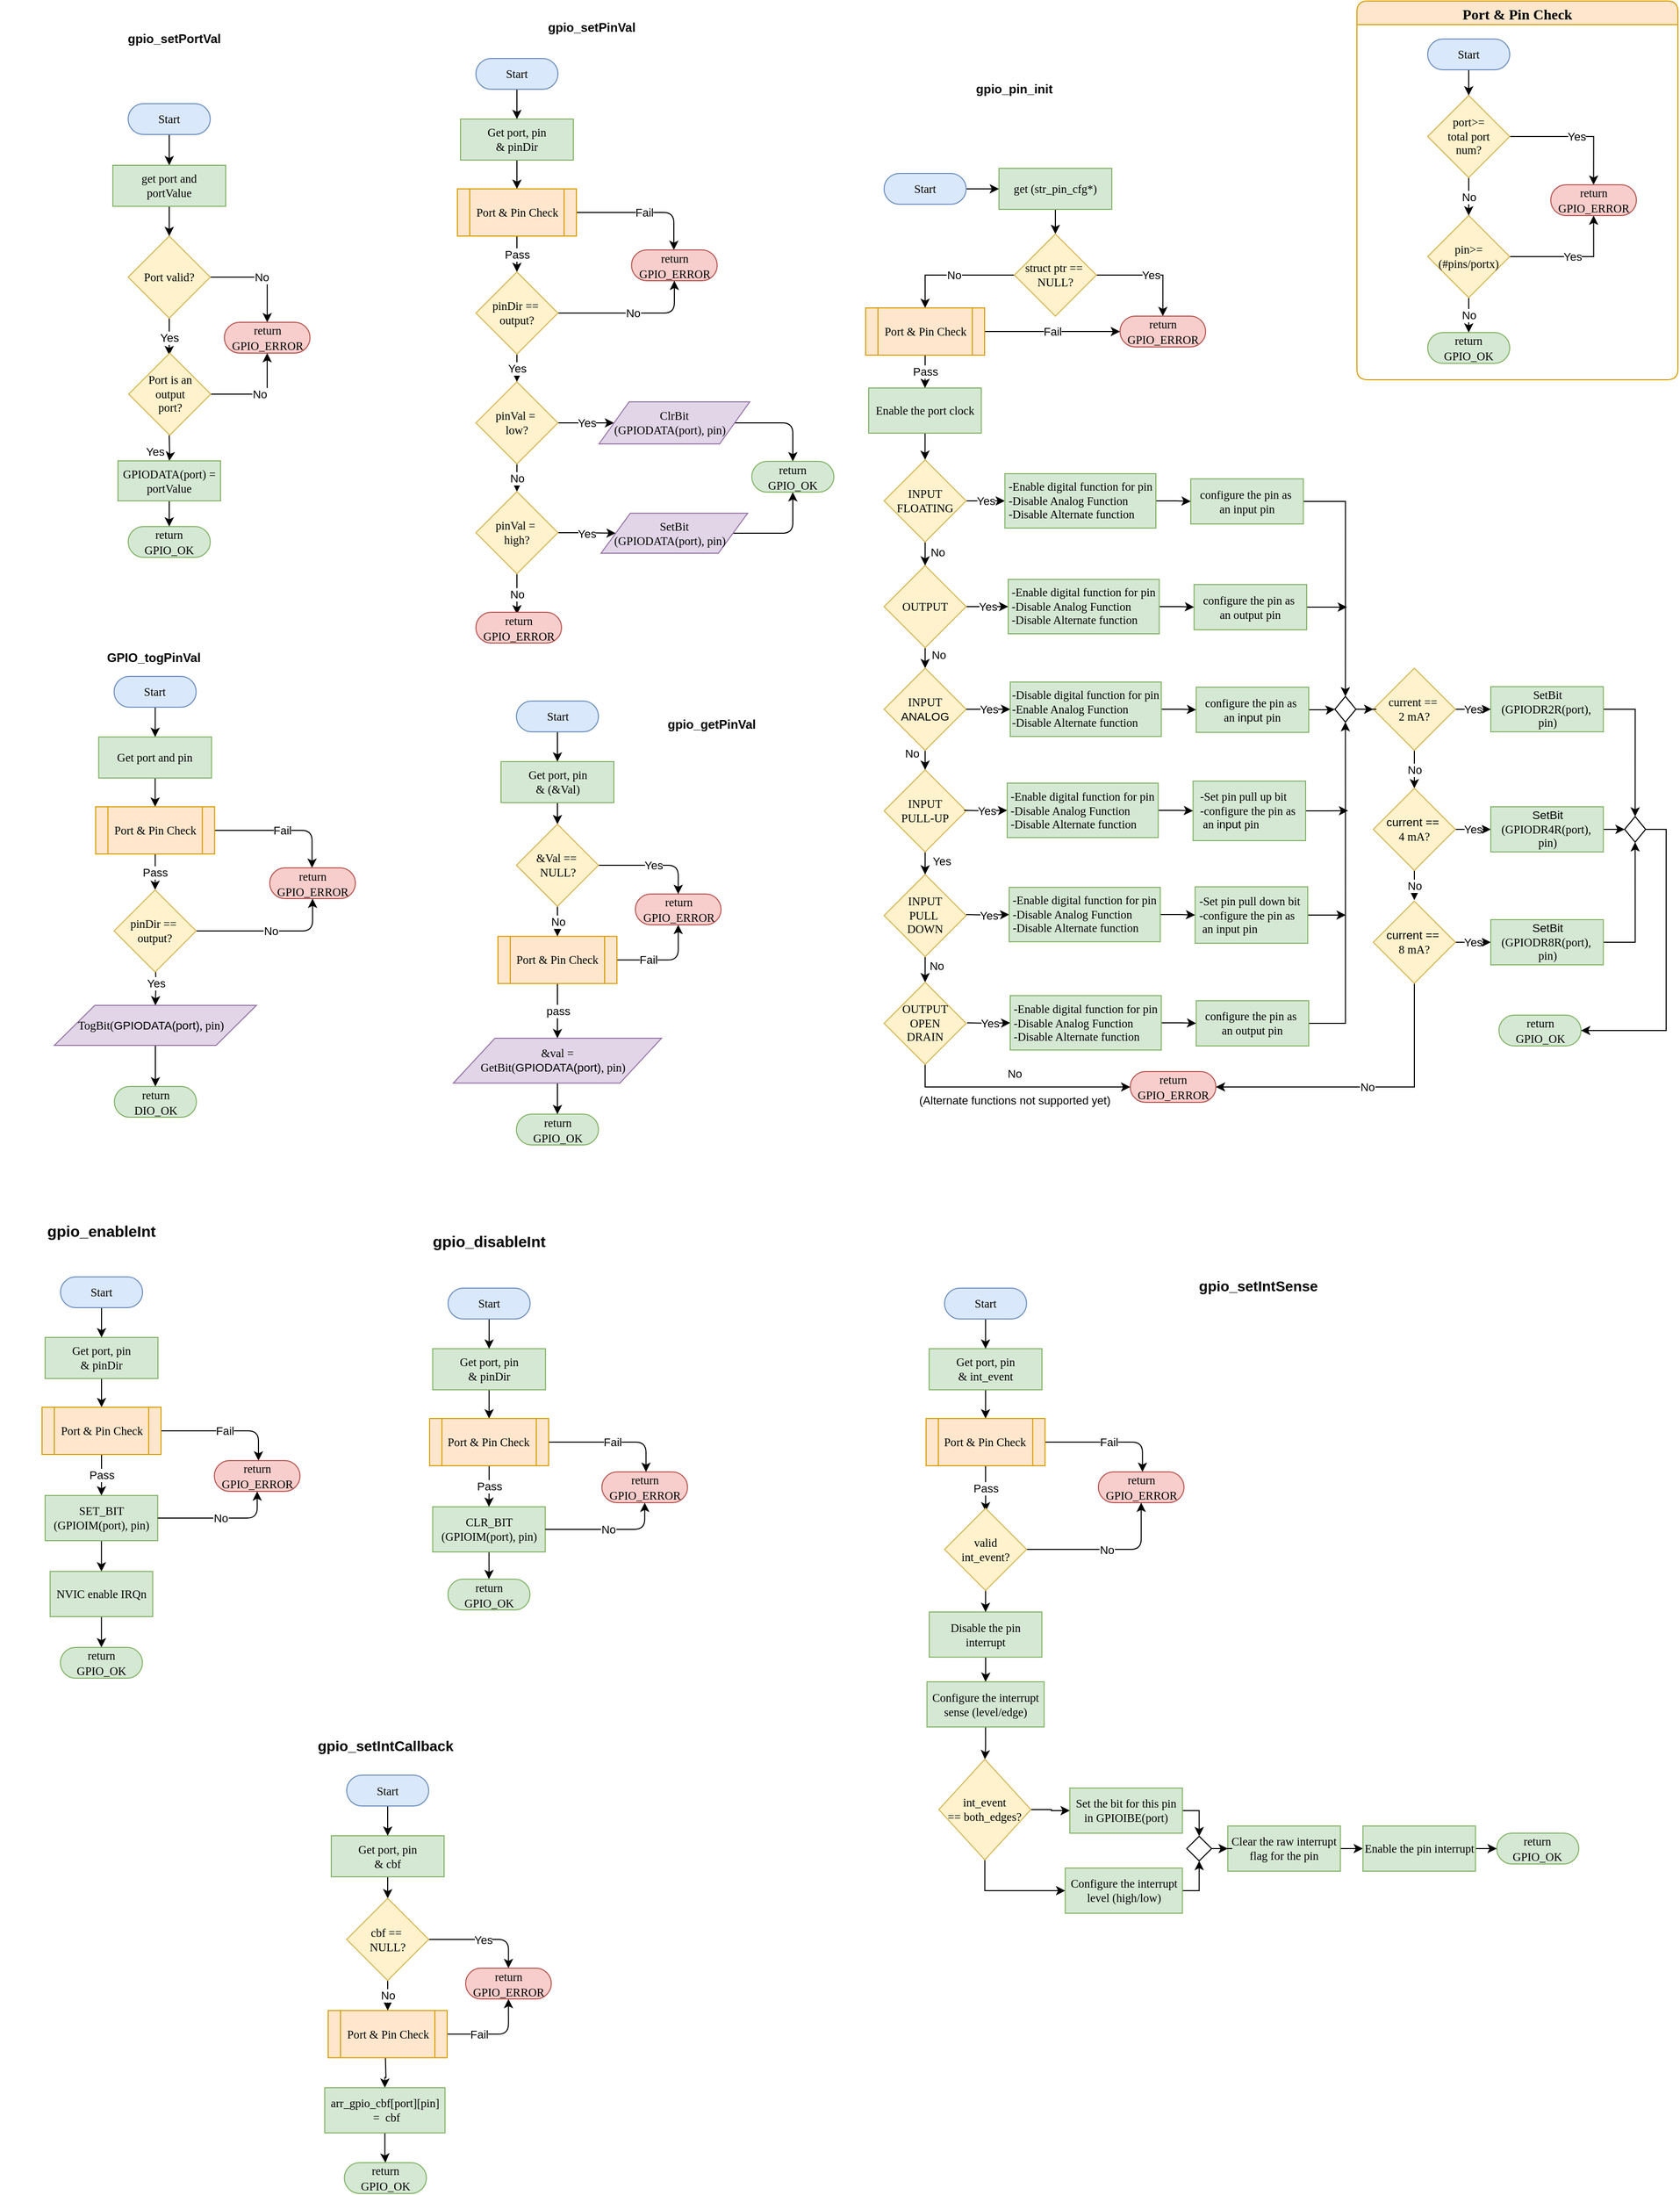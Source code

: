 <mxfile version="21.4.0" type="device">
  <diagram id="C5RBs43oDa-KdzZeNtuy" name="Page-1">
    <mxGraphModel dx="2036" dy="2034" grid="0" gridSize="10" guides="1" tooltips="1" connect="1" arrows="1" fold="1" page="1" pageScale="1" pageWidth="827" pageHeight="1169" math="0" shadow="0">
      <root>
        <mxCell id="WIyWlLk6GJQsqaUBKTNV-0" />
        <mxCell id="WIyWlLk6GJQsqaUBKTNV-1" parent="WIyWlLk6GJQsqaUBKTNV-0" />
        <mxCell id="9w9tnTH3Nwo0CElRM9sm-150" value="No&lt;br&gt;&lt;br&gt;(Alternate functions not supported yet)" style="edgeStyle=orthogonalEdgeStyle;rounded=0;orthogonalLoop=1;jettySize=auto;html=1;exitX=0.5;exitY=1;exitDx=0;exitDy=0;entryX=0;entryY=0.5;entryDx=0;entryDy=0;entryPerimeter=0;labelBackgroundColor=none;" parent="WIyWlLk6GJQsqaUBKTNV-1" source="9w9tnTH3Nwo0CElRM9sm-97" target="9w9tnTH3Nwo0CElRM9sm-83" edge="1">
          <mxGeometry x="-0.009" relative="1" as="geometry">
            <mxPoint x="-1" as="offset" />
          </mxGeometry>
        </mxCell>
        <mxCell id="CpGdyAeaTaRhoTdOTmtG-120" value="&lt;b&gt;gpio_setPinVal&lt;/b&gt;" style="rounded=0;whiteSpace=wrap;html=1;strokeColor=#FFFFFF;" parent="WIyWlLk6GJQsqaUBKTNV-1" vertex="1">
          <mxGeometry x="528" y="-1156" width="110" height="37" as="geometry" />
        </mxCell>
        <mxCell id="PaLshwyQZhTTM3AdKfok-19" value="&lt;font style=&quot;font-size: 14px;&quot;&gt;Port &amp;amp; Pin Check&lt;/font&gt;" style="swimlane;whiteSpace=wrap;html=1;rounded=1;fontSize=16;fontFamily=Calibri;fillColor=#ffe6cc;strokeColor=#d79b00;" parent="WIyWlLk6GJQsqaUBKTNV-1" vertex="1">
          <mxGeometry x="1329" y="-1163" width="313" height="369" as="geometry">
            <mxRectangle x="-207" y="152.5" width="134" height="31" as="alternateBounds" />
          </mxGeometry>
        </mxCell>
        <mxCell id="PaLshwyQZhTTM3AdKfok-53" value="No" style="edgeStyle=orthogonalEdgeStyle;rounded=0;orthogonalLoop=1;jettySize=auto;html=1;" parent="PaLshwyQZhTTM3AdKfok-19" source="PaLshwyQZhTTM3AdKfok-44" target="PaLshwyQZhTTM3AdKfok-56" edge="1">
          <mxGeometry relative="1" as="geometry">
            <mxPoint x="109" y="317" as="targetPoint" />
          </mxGeometry>
        </mxCell>
        <mxCell id="9w9tnTH3Nwo0CElRM9sm-243" value="Yes" style="edgeStyle=orthogonalEdgeStyle;rounded=0;orthogonalLoop=1;jettySize=auto;html=1;entryX=0.5;entryY=0.5;entryDx=0;entryDy=15;entryPerimeter=0;" parent="PaLshwyQZhTTM3AdKfok-19" source="PaLshwyQZhTTM3AdKfok-44" target="9w9tnTH3Nwo0CElRM9sm-0" edge="1">
          <mxGeometry relative="1" as="geometry" />
        </mxCell>
        <mxCell id="PaLshwyQZhTTM3AdKfok-44" value="&lt;font style=&quot;font-size: 11.29px;&quot; face=&quot;Calibri&quot;&gt;pin&amp;gt;=(#pins/portx)&lt;/font&gt;" style="rhombus;whiteSpace=wrap;html=1;fontSize=11.29;fillColor=#fff2cc;strokeColor=#d6b656;" parent="PaLshwyQZhTTM3AdKfok-19" vertex="1">
          <mxGeometry x="69" y="209" width="80" height="80" as="geometry" />
        </mxCell>
        <mxCell id="9w9tnTH3Nwo0CElRM9sm-241" value="Yes" style="edgeStyle=orthogonalEdgeStyle;rounded=0;orthogonalLoop=1;jettySize=auto;html=1;exitX=1;exitY=0.5;exitDx=0;exitDy=0;entryX=0.5;entryY=0.5;entryDx=0;entryDy=-15;entryPerimeter=0;" parent="PaLshwyQZhTTM3AdKfok-19" source="PaLshwyQZhTTM3AdKfok-46" target="9w9tnTH3Nwo0CElRM9sm-0" edge="1">
          <mxGeometry relative="1" as="geometry">
            <mxPoint x="201" y="132.0" as="targetPoint" />
          </mxGeometry>
        </mxCell>
        <mxCell id="9w9tnTH3Nwo0CElRM9sm-244" value="No" style="edgeStyle=orthogonalEdgeStyle;rounded=0;orthogonalLoop=1;jettySize=auto;html=1;" parent="PaLshwyQZhTTM3AdKfok-19" source="PaLshwyQZhTTM3AdKfok-46" target="PaLshwyQZhTTM3AdKfok-44" edge="1">
          <mxGeometry relative="1" as="geometry" />
        </mxCell>
        <mxCell id="PaLshwyQZhTTM3AdKfok-46" value="&lt;font style=&quot;font-size: 11.29px;&quot; face=&quot;Calibri&quot;&gt;port&amp;gt;=&lt;br&gt;total port&lt;br&gt;num?&lt;/font&gt;" style="rhombus;whiteSpace=wrap;html=1;fontSize=11.29;fillColor=#fff2cc;strokeColor=#d6b656;" parent="PaLshwyQZhTTM3AdKfok-19" vertex="1">
          <mxGeometry x="69" y="92" width="80" height="80" as="geometry" />
        </mxCell>
        <mxCell id="PaLshwyQZhTTM3AdKfok-56" value="&lt;font style=&quot;font-size: 11.29px;&quot;&gt;&lt;font face=&quot;Calibri&quot;&gt;return&lt;br&gt;GPIO_OK&lt;/font&gt;&lt;br&gt;&lt;/font&gt;" style="html=1;dashed=0;whiteSpace=wrap;shape=mxgraph.dfd.start;fillColor=#d5e8d4;strokeColor=#82b366;" parent="PaLshwyQZhTTM3AdKfok-19" vertex="1">
          <mxGeometry x="69" y="323" width="80" height="30" as="geometry" />
        </mxCell>
        <mxCell id="9w9tnTH3Nwo0CElRM9sm-0" value="&lt;font style=&quot;font-size: 11.29px;&quot;&gt;&lt;font face=&quot;Calibri&quot;&gt;return&lt;br&gt;GPIO_ERROR&lt;/font&gt;&lt;br&gt;&lt;/font&gt;" style="html=1;dashed=0;whiteSpace=wrap;shape=mxgraph.dfd.start;fillColor=#f8cecc;strokeColor=#b85450;" parent="PaLshwyQZhTTM3AdKfok-19" vertex="1">
          <mxGeometry x="189" y="179" width="83.5" height="30" as="geometry" />
        </mxCell>
        <mxCell id="9w9tnTH3Nwo0CElRM9sm-246" value="" style="edgeStyle=orthogonalEdgeStyle;rounded=0;orthogonalLoop=1;jettySize=auto;html=1;" parent="PaLshwyQZhTTM3AdKfok-19" source="9w9tnTH3Nwo0CElRM9sm-245" target="PaLshwyQZhTTM3AdKfok-46" edge="1">
          <mxGeometry relative="1" as="geometry" />
        </mxCell>
        <mxCell id="9w9tnTH3Nwo0CElRM9sm-245" value="&lt;font face=&quot;Calibri&quot; style=&quot;font-size: 11.29px;&quot;&gt;Start&lt;/font&gt;" style="html=1;dashed=0;whiteSpace=wrap;shape=mxgraph.dfd.start;fillColor=#dae8fc;strokeColor=#6c8ebf;" parent="PaLshwyQZhTTM3AdKfok-19" vertex="1">
          <mxGeometry x="69" y="37" width="80" height="30" as="geometry" />
        </mxCell>
        <mxCell id="9w9tnTH3Nwo0CElRM9sm-166" value="" style="edgeStyle=orthogonalEdgeStyle;rounded=0;orthogonalLoop=1;jettySize=auto;html=1;" parent="WIyWlLk6GJQsqaUBKTNV-1" source="PaLshwyQZhTTM3AdKfok-111" target="9w9tnTH3Nwo0CElRM9sm-165" edge="1">
          <mxGeometry relative="1" as="geometry" />
        </mxCell>
        <mxCell id="PaLshwyQZhTTM3AdKfok-111" value="&lt;font face=&quot;Calibri&quot;&gt;Get port, pin&lt;br style=&quot;font-size: 11.29px;&quot;&gt;&amp;amp; (&amp;amp;Val)&lt;/font&gt;" style="shape=parallelogram;perimeter=parallelogramPerimeter;whiteSpace=wrap;html=1;fixedSize=1;fontSize=11.29;fillColor=#d5e8d4;strokeColor=#82b366;size=0;" parent="WIyWlLk6GJQsqaUBKTNV-1" vertex="1">
          <mxGeometry x="494.5" y="-422" width="110" height="40" as="geometry" />
        </mxCell>
        <mxCell id="PaLshwyQZhTTM3AdKfok-112" value="" style="edgeStyle=orthogonalEdgeStyle;rounded=0;orthogonalLoop=1;jettySize=auto;html=1;" parent="WIyWlLk6GJQsqaUBKTNV-1" source="PaLshwyQZhTTM3AdKfok-113" target="PaLshwyQZhTTM3AdKfok-111" edge="1">
          <mxGeometry relative="1" as="geometry" />
        </mxCell>
        <mxCell id="PaLshwyQZhTTM3AdKfok-113" value="&lt;font face=&quot;Calibri&quot; style=&quot;font-size: 11.29px;&quot;&gt;Start&lt;/font&gt;" style="html=1;dashed=0;whiteSpace=wrap;shape=mxgraph.dfd.start;fillColor=#dae8fc;strokeColor=#6c8ebf;" parent="WIyWlLk6GJQsqaUBKTNV-1" vertex="1">
          <mxGeometry x="509.5" y="-481" width="80" height="30" as="geometry" />
        </mxCell>
        <mxCell id="PaLshwyQZhTTM3AdKfok-114" value="&lt;b&gt;gpio_getPinVal&lt;/b&gt;" style="rounded=0;whiteSpace=wrap;html=1;strokeColor=#FFFFFF;" parent="WIyWlLk6GJQsqaUBKTNV-1" vertex="1">
          <mxGeometry x="645.25" y="-477" width="110" height="37" as="geometry" />
        </mxCell>
        <mxCell id="PaLshwyQZhTTM3AdKfok-125" value="Fail" style="edgeStyle=orthogonalEdgeStyle;rounded=1;orthogonalLoop=1;jettySize=auto;html=1;exitX=1;exitY=0.5;exitDx=0;exitDy=0;entryX=0.5;entryY=0.5;entryDx=0;entryDy=15;entryPerimeter=0;" parent="WIyWlLk6GJQsqaUBKTNV-1" source="PaLshwyQZhTTM3AdKfok-116" target="PaLshwyQZhTTM3AdKfok-124" edge="1">
          <mxGeometry x="-0.346" relative="1" as="geometry">
            <mxPoint as="offset" />
            <mxPoint x="674.25" y="-143" as="targetPoint" />
          </mxGeometry>
        </mxCell>
        <mxCell id="9w9tnTH3Nwo0CElRM9sm-168" value="pass" style="edgeStyle=orthogonalEdgeStyle;rounded=0;orthogonalLoop=1;jettySize=auto;html=1;" parent="WIyWlLk6GJQsqaUBKTNV-1" source="PaLshwyQZhTTM3AdKfok-116" target="PaLshwyQZhTTM3AdKfok-121" edge="1">
          <mxGeometry relative="1" as="geometry" />
        </mxCell>
        <mxCell id="PaLshwyQZhTTM3AdKfok-116" value="&lt;span style=&quot;font-size: 11.29px;&quot;&gt;Port &amp;amp; Pin Check&lt;/span&gt;" style="shape=process;whiteSpace=wrap;html=1;backgroundOutline=1;fontSize=11.29;fillColor=#ffe6cc;strokeColor=#d79b00;fontFamily=Calibri;" parent="WIyWlLk6GJQsqaUBKTNV-1" vertex="1">
          <mxGeometry x="491.5" y="-251.75" width="116" height="46" as="geometry" />
        </mxCell>
        <mxCell id="PaLshwyQZhTTM3AdKfok-119" value="&lt;font style=&quot;font-size: 11.29px;&quot;&gt;&lt;font face=&quot;Calibri&quot;&gt;return&lt;br&gt;GPIO_OK&lt;/font&gt;&lt;br&gt;&lt;/font&gt;" style="html=1;dashed=0;whiteSpace=wrap;shape=mxgraph.dfd.start;fillColor=#d5e8d4;strokeColor=#82b366;" parent="WIyWlLk6GJQsqaUBKTNV-1" vertex="1">
          <mxGeometry x="509.5" y="-78.5" width="80" height="30" as="geometry" />
        </mxCell>
        <mxCell id="PaLshwyQZhTTM3AdKfok-120" value="" style="edgeStyle=orthogonalEdgeStyle;rounded=0;orthogonalLoop=1;jettySize=auto;html=1;" parent="WIyWlLk6GJQsqaUBKTNV-1" source="PaLshwyQZhTTM3AdKfok-121" target="PaLshwyQZhTTM3AdKfok-119" edge="1">
          <mxGeometry relative="1" as="geometry" />
        </mxCell>
        <mxCell id="PaLshwyQZhTTM3AdKfok-121" value="&lt;font style=&quot;font-size: 11.29px;&quot; face=&quot;Calibri&quot;&gt;&amp;amp;val = &lt;br&gt;GetBit(&lt;/font&gt;GPIODATA(port)&lt;font style=&quot;font-size: 11.29px;&quot; face=&quot;Calibri&quot;&gt;, pin)&amp;nbsp; &amp;nbsp;&lt;/font&gt;" style="shape=parallelogram;perimeter=parallelogramPerimeter;rounded=0;whiteSpace=wrap;html=1;fontSize=11.29;fillColor=#e1d5e7;strokeColor=#9673a6;" parent="WIyWlLk6GJQsqaUBKTNV-1" vertex="1">
          <mxGeometry x="448" y="-152.5" width="203" height="43.75" as="geometry" />
        </mxCell>
        <mxCell id="PaLshwyQZhTTM3AdKfok-124" value="&lt;font style=&quot;font-size: 11.29px;&quot;&gt;&lt;font face=&quot;Calibri&quot;&gt;return&lt;br&gt;GPIO_ERROR&lt;/font&gt;&lt;br&gt;&lt;/font&gt;" style="html=1;dashed=0;whiteSpace=wrap;shape=mxgraph.dfd.start;fillColor=#f8cecc;strokeColor=#b85450;" parent="WIyWlLk6GJQsqaUBKTNV-1" vertex="1">
          <mxGeometry x="625.5" y="-293" width="83.5" height="30" as="geometry" />
        </mxCell>
        <mxCell id="PaLshwyQZhTTM3AdKfok-172" value="&lt;b&gt;GPIO_togPinVal&lt;/b&gt;" style="rounded=0;whiteSpace=wrap;html=1;strokeColor=#FFFFFF;" parent="WIyWlLk6GJQsqaUBKTNV-1" vertex="1">
          <mxGeometry x="101.0" y="-542" width="110" height="37" as="geometry" />
        </mxCell>
        <mxCell id="PaLshwyQZhTTM3AdKfok-176" value="Yes" style="edgeStyle=orthogonalEdgeStyle;rounded=0;orthogonalLoop=1;jettySize=auto;html=1;" parent="WIyWlLk6GJQsqaUBKTNV-1" target="PaLshwyQZhTTM3AdKfok-180" edge="1">
          <mxGeometry relative="1" as="geometry">
            <mxPoint x="157.5" y="-228.0" as="sourcePoint" />
          </mxGeometry>
        </mxCell>
        <mxCell id="PaLshwyQZhTTM3AdKfok-178" value="&lt;font style=&quot;font-size: 11.29px;&quot;&gt;&lt;font face=&quot;Calibri&quot;&gt;return&lt;br&gt;DIO_OK&lt;/font&gt;&lt;br&gt;&lt;/font&gt;" style="html=1;dashed=0;whiteSpace=wrap;shape=mxgraph.dfd.start;fillColor=#d5e8d4;strokeColor=#82b366;" parent="WIyWlLk6GJQsqaUBKTNV-1" vertex="1">
          <mxGeometry x="117.5" y="-105.5" width="80" height="30" as="geometry" />
        </mxCell>
        <mxCell id="PaLshwyQZhTTM3AdKfok-179" value="" style="edgeStyle=orthogonalEdgeStyle;rounded=0;orthogonalLoop=1;jettySize=auto;html=1;" parent="WIyWlLk6GJQsqaUBKTNV-1" source="PaLshwyQZhTTM3AdKfok-180" target="PaLshwyQZhTTM3AdKfok-178" edge="1">
          <mxGeometry relative="1" as="geometry" />
        </mxCell>
        <mxCell id="PaLshwyQZhTTM3AdKfok-180" value="&lt;font style=&quot;font-size: 11.29px;&quot; face=&quot;Calibri&quot;&gt;TogBit(&lt;/font&gt;GPIODATA(port)&lt;font style=&quot;font-size: 11.29px;&quot; face=&quot;Calibri&quot;&gt;, pin)&amp;nbsp; &amp;nbsp;&lt;br&gt;&lt;/font&gt;" style="shape=parallelogram;perimeter=parallelogramPerimeter;rounded=0;whiteSpace=wrap;html=1;fontSize=11.29;fillColor=#e1d5e7;strokeColor=#9673a6;" parent="WIyWlLk6GJQsqaUBKTNV-1" vertex="1">
          <mxGeometry x="59.0" y="-184.5" width="197" height="39" as="geometry" />
        </mxCell>
        <mxCell id="PaLshwyQZhTTM3AdKfok-200" value="Yes" style="edgeStyle=orthogonalEdgeStyle;rounded=0;orthogonalLoop=1;jettySize=auto;html=1;fontSize=11.29;" parent="WIyWlLk6GJQsqaUBKTNV-1" source="PaLshwyQZhTTM3AdKfok-202" edge="1">
          <mxGeometry relative="1" as="geometry">
            <mxPoint x="170.971" y="-818.0" as="targetPoint" />
          </mxGeometry>
        </mxCell>
        <mxCell id="PaLshwyQZhTTM3AdKfok-217" value="No" style="edgeStyle=orthogonalEdgeStyle;rounded=0;orthogonalLoop=1;jettySize=auto;html=1;" parent="WIyWlLk6GJQsqaUBKTNV-1" source="PaLshwyQZhTTM3AdKfok-202" target="PaLshwyQZhTTM3AdKfok-209" edge="1">
          <mxGeometry relative="1" as="geometry" />
        </mxCell>
        <mxCell id="PaLshwyQZhTTM3AdKfok-202" value="&lt;font style=&quot;font-size: 11.29px;&quot; face=&quot;Calibri&quot;&gt;Port valid?&lt;/font&gt;" style="rhombus;whiteSpace=wrap;html=1;fontSize=11.29;fillColor=#fff2cc;strokeColor=#d6b656;" parent="WIyWlLk6GJQsqaUBKTNV-1" vertex="1">
          <mxGeometry x="131" y="-934" width="80" height="80" as="geometry" />
        </mxCell>
        <mxCell id="PaLshwyQZhTTM3AdKfok-203" value="Yes" style="edgeStyle=orthogonalEdgeStyle;rounded=0;orthogonalLoop=1;jettySize=auto;html=1;" parent="WIyWlLk6GJQsqaUBKTNV-1" target="PaLshwyQZhTTM3AdKfok-212" edge="1">
          <mxGeometry x="0.273" y="-14" relative="1" as="geometry">
            <mxPoint x="170.971" y="-740" as="sourcePoint" />
            <mxPoint as="offset" />
          </mxGeometry>
        </mxCell>
        <mxCell id="PaLshwyQZhTTM3AdKfok-205" value="" style="edgeStyle=orthogonalEdgeStyle;rounded=0;orthogonalLoop=1;jettySize=auto;html=1;fontSize=11.29;" parent="WIyWlLk6GJQsqaUBKTNV-1" source="PaLshwyQZhTTM3AdKfok-206" target="PaLshwyQZhTTM3AdKfok-202" edge="1">
          <mxGeometry relative="1" as="geometry" />
        </mxCell>
        <mxCell id="PaLshwyQZhTTM3AdKfok-206" value="&lt;font face=&quot;Calibri&quot;&gt;get port and&lt;br style=&quot;font-size: 11.29px;&quot;&gt;portValue&lt;/font&gt;" style="shape=parallelogram;perimeter=parallelogramPerimeter;whiteSpace=wrap;html=1;fixedSize=1;fontSize=11.29;fillColor=#d5e8d4;strokeColor=#82b366;size=-3;" parent="WIyWlLk6GJQsqaUBKTNV-1" vertex="1">
          <mxGeometry x="116" y="-1003" width="110" height="40" as="geometry" />
        </mxCell>
        <mxCell id="PaLshwyQZhTTM3AdKfok-207" value="" style="edgeStyle=orthogonalEdgeStyle;rounded=0;orthogonalLoop=1;jettySize=auto;html=1;" parent="WIyWlLk6GJQsqaUBKTNV-1" source="PaLshwyQZhTTM3AdKfok-208" target="PaLshwyQZhTTM3AdKfok-206" edge="1">
          <mxGeometry relative="1" as="geometry" />
        </mxCell>
        <mxCell id="PaLshwyQZhTTM3AdKfok-208" value="&lt;font face=&quot;Calibri&quot; style=&quot;font-size: 11.29px;&quot;&gt;Start&lt;/font&gt;" style="html=1;dashed=0;whiteSpace=wrap;shape=mxgraph.dfd.start;fillColor=#dae8fc;strokeColor=#6c8ebf;" parent="WIyWlLk6GJQsqaUBKTNV-1" vertex="1">
          <mxGeometry x="131" y="-1063" width="80" height="30" as="geometry" />
        </mxCell>
        <mxCell id="PaLshwyQZhTTM3AdKfok-209" value="&lt;font style=&quot;font-size: 11.29px;&quot;&gt;&lt;font face=&quot;Calibri&quot;&gt;return&lt;br&gt;GPIO_ERROR&lt;/font&gt;&lt;br&gt;&lt;/font&gt;" style="html=1;dashed=0;whiteSpace=wrap;shape=mxgraph.dfd.start;fillColor=#f8cecc;strokeColor=#b85450;" parent="WIyWlLk6GJQsqaUBKTNV-1" vertex="1">
          <mxGeometry x="224.75" y="-850" width="83.5" height="30" as="geometry" />
        </mxCell>
        <mxCell id="PaLshwyQZhTTM3AdKfok-210" value="&lt;font style=&quot;font-size: 11.29px;&quot;&gt;&lt;font face=&quot;Calibri&quot;&gt;return&lt;br&gt;GPIO_OK&lt;/font&gt;&lt;br&gt;&lt;/font&gt;" style="html=1;dashed=0;whiteSpace=wrap;shape=mxgraph.dfd.start;fillColor=#d5e8d4;strokeColor=#82b366;" parent="WIyWlLk6GJQsqaUBKTNV-1" vertex="1">
          <mxGeometry x="131" y="-651" width="80" height="30" as="geometry" />
        </mxCell>
        <mxCell id="PaLshwyQZhTTM3AdKfok-215" style="edgeStyle=orthogonalEdgeStyle;rounded=0;orthogonalLoop=1;jettySize=auto;html=1;exitX=0.5;exitY=1;exitDx=0;exitDy=0;entryX=0.5;entryY=0.5;entryDx=0;entryDy=-15.0;entryPerimeter=0;" parent="WIyWlLk6GJQsqaUBKTNV-1" source="PaLshwyQZhTTM3AdKfok-212" target="PaLshwyQZhTTM3AdKfok-210" edge="1">
          <mxGeometry relative="1" as="geometry" />
        </mxCell>
        <mxCell id="PaLshwyQZhTTM3AdKfok-212" value="&lt;font face=&quot;Calibri&quot;&gt;GPIODATA(port) = portValue&lt;/font&gt;" style="rounded=0;whiteSpace=wrap;html=1;fontSize=11.29;fillColor=#d5e8d4;strokeColor=#82b366;" parent="WIyWlLk6GJQsqaUBKTNV-1" vertex="1">
          <mxGeometry x="121" y="-715" width="100" height="39" as="geometry" />
        </mxCell>
        <mxCell id="PaLshwyQZhTTM3AdKfok-214" value="&lt;b&gt;gpio_setPortVal&lt;/b&gt;" style="rounded=0;whiteSpace=wrap;html=1;strokeColor=#FFFFFF;" parent="WIyWlLk6GJQsqaUBKTNV-1" vertex="1">
          <mxGeometry x="116" y="-1156" width="120" height="60" as="geometry" />
        </mxCell>
        <mxCell id="PaLshwyQZhTTM3AdKfok-235" style="edgeStyle=orthogonalEdgeStyle;rounded=0;orthogonalLoop=1;jettySize=auto;html=1;exitX=0.5;exitY=1;exitDx=0;exitDy=0;entryX=0.5;entryY=0;entryDx=0;entryDy=0;" parent="WIyWlLk6GJQsqaUBKTNV-1" source="PaLshwyQZhTTM3AdKfok-236" target="PaLshwyQZhTTM3AdKfok-241" edge="1">
          <mxGeometry relative="1" as="geometry" />
        </mxCell>
        <mxCell id="PaLshwyQZhTTM3AdKfok-236" value="&lt;font face=&quot;Calibri&quot;&gt;Get port, pin&lt;br style=&quot;font-size: 11.29px;&quot;&gt;&amp;amp; pinDir&lt;/font&gt;" style="shape=parallelogram;perimeter=parallelogramPerimeter;whiteSpace=wrap;html=1;fixedSize=1;fontSize=11.29;fillColor=#d5e8d4;strokeColor=#82b366;size=0;" parent="WIyWlLk6GJQsqaUBKTNV-1" vertex="1">
          <mxGeometry x="455" y="-1048" width="110" height="40" as="geometry" />
        </mxCell>
        <mxCell id="PaLshwyQZhTTM3AdKfok-237" value="" style="edgeStyle=orthogonalEdgeStyle;rounded=0;orthogonalLoop=1;jettySize=auto;html=1;" parent="WIyWlLk6GJQsqaUBKTNV-1" source="PaLshwyQZhTTM3AdKfok-238" target="PaLshwyQZhTTM3AdKfok-236" edge="1">
          <mxGeometry relative="1" as="geometry" />
        </mxCell>
        <mxCell id="PaLshwyQZhTTM3AdKfok-238" value="&lt;font face=&quot;Calibri&quot; style=&quot;font-size: 11.29px;&quot;&gt;Start&lt;/font&gt;" style="html=1;dashed=0;whiteSpace=wrap;shape=mxgraph.dfd.start;fillColor=#dae8fc;strokeColor=#6c8ebf;" parent="WIyWlLk6GJQsqaUBKTNV-1" vertex="1">
          <mxGeometry x="470" y="-1107" width="80" height="30" as="geometry" />
        </mxCell>
        <mxCell id="PaLshwyQZhTTM3AdKfok-239" value="Pass" style="edgeStyle=orthogonalEdgeStyle;rounded=0;orthogonalLoop=1;jettySize=auto;html=1;entryX=0.5;entryY=0;entryDx=0;entryDy=0;" parent="WIyWlLk6GJQsqaUBKTNV-1" source="PaLshwyQZhTTM3AdKfok-241" target="9w9tnTH3Nwo0CElRM9sm-2" edge="1">
          <mxGeometry relative="1" as="geometry" />
        </mxCell>
        <mxCell id="PaLshwyQZhTTM3AdKfok-240" value="Fail" style="edgeStyle=orthogonalEdgeStyle;rounded=1;orthogonalLoop=1;jettySize=auto;html=1;" parent="WIyWlLk6GJQsqaUBKTNV-1" source="PaLshwyQZhTTM3AdKfok-241" target="PaLshwyQZhTTM3AdKfok-242" edge="1">
          <mxGeometry relative="1" as="geometry">
            <Array as="points">
              <mxPoint x="663" y="-957" />
            </Array>
          </mxGeometry>
        </mxCell>
        <mxCell id="PaLshwyQZhTTM3AdKfok-241" value="&lt;font style=&quot;font-size: 11.29px;&quot;&gt;Port &amp;amp; Pin Check&lt;/font&gt;" style="shape=process;whiteSpace=wrap;html=1;backgroundOutline=1;fontSize=11.29;fillColor=#ffe6cc;strokeColor=#d79b00;fontFamily=Calibri;" parent="WIyWlLk6GJQsqaUBKTNV-1" vertex="1">
          <mxGeometry x="452" y="-980" width="116" height="46" as="geometry" />
        </mxCell>
        <mxCell id="PaLshwyQZhTTM3AdKfok-242" value="&lt;font style=&quot;font-size: 11.29px;&quot;&gt;&lt;font face=&quot;Calibri&quot;&gt;return&lt;br&gt;GPIO_ERROR&lt;/font&gt;&lt;br&gt;&lt;/font&gt;" style="html=1;dashed=0;whiteSpace=wrap;shape=mxgraph.dfd.start;fillColor=#f8cecc;strokeColor=#b85450;" parent="WIyWlLk6GJQsqaUBKTNV-1" vertex="1">
          <mxGeometry x="621.75" y="-920.5" width="83.5" height="30" as="geometry" />
        </mxCell>
        <mxCell id="PaLshwyQZhTTM3AdKfok-243" value="No" style="edgeStyle=orthogonalEdgeStyle;rounded=0;orthogonalLoop=1;jettySize=auto;html=1;exitX=0.5;exitY=1;exitDx=0;exitDy=0;entryX=0.5;entryY=0;entryDx=0;entryDy=0;" parent="WIyWlLk6GJQsqaUBKTNV-1" source="PaLshwyQZhTTM3AdKfok-245" target="PaLshwyQZhTTM3AdKfok-250" edge="1">
          <mxGeometry relative="1" as="geometry" />
        </mxCell>
        <mxCell id="PaLshwyQZhTTM3AdKfok-244" value="Yes" style="edgeStyle=orthogonalEdgeStyle;rounded=0;orthogonalLoop=1;jettySize=auto;html=1;" parent="WIyWlLk6GJQsqaUBKTNV-1" source="PaLshwyQZhTTM3AdKfok-245" target="PaLshwyQZhTTM3AdKfok-247" edge="1">
          <mxGeometry relative="1" as="geometry" />
        </mxCell>
        <mxCell id="PaLshwyQZhTTM3AdKfok-245" value="&lt;font face=&quot;Calibri&quot;&gt;pinVal =&amp;nbsp;&lt;br style=&quot;font-size: 11.29px;&quot;&gt;low?&lt;/font&gt;" style="rhombus;whiteSpace=wrap;html=1;fontSize=11.29;fillColor=#fff2cc;strokeColor=#d6b656;" parent="WIyWlLk6GJQsqaUBKTNV-1" vertex="1">
          <mxGeometry x="470" y="-792" width="80" height="80" as="geometry" />
        </mxCell>
        <mxCell id="PaLshwyQZhTTM3AdKfok-246" style="edgeStyle=orthogonalEdgeStyle;rounded=1;orthogonalLoop=1;jettySize=auto;html=1;exitX=1;exitY=0.5;exitDx=0;exitDy=0;entryX=0.5;entryY=0.5;entryDx=0;entryDy=-15;entryPerimeter=0;" parent="WIyWlLk6GJQsqaUBKTNV-1" source="PaLshwyQZhTTM3AdKfok-247" target="PaLshwyQZhTTM3AdKfok-253" edge="1">
          <mxGeometry relative="1" as="geometry" />
        </mxCell>
        <mxCell id="PaLshwyQZhTTM3AdKfok-247" value="&lt;font style=&quot;font-size: 11.29px;&quot; face=&quot;Calibri&quot;&gt;ClrBit&lt;br&gt;(GPIODATA(port), pin)&amp;nbsp; &amp;nbsp;&lt;/font&gt;" style="shape=parallelogram;perimeter=parallelogramPerimeter;rounded=0;whiteSpace=wrap;html=1;fontSize=11.29;fillColor=#e1d5e7;strokeColor=#9673a6;" parent="WIyWlLk6GJQsqaUBKTNV-1" vertex="1">
          <mxGeometry x="590" y="-772.5" width="147" height="41" as="geometry" />
        </mxCell>
        <mxCell id="PaLshwyQZhTTM3AdKfok-248" value="No" style="edgeStyle=orthogonalEdgeStyle;rounded=0;orthogonalLoop=1;jettySize=auto;html=1;" parent="WIyWlLk6GJQsqaUBKTNV-1" source="PaLshwyQZhTTM3AdKfok-250" edge="1">
          <mxGeometry relative="1" as="geometry">
            <mxPoint x="510.059" y="-565.5" as="targetPoint" />
          </mxGeometry>
        </mxCell>
        <mxCell id="PaLshwyQZhTTM3AdKfok-249" value="Yes" style="edgeStyle=orthogonalEdgeStyle;rounded=0;orthogonalLoop=1;jettySize=auto;html=1;" parent="WIyWlLk6GJQsqaUBKTNV-1" source="PaLshwyQZhTTM3AdKfok-250" target="PaLshwyQZhTTM3AdKfok-252" edge="1">
          <mxGeometry relative="1" as="geometry" />
        </mxCell>
        <mxCell id="PaLshwyQZhTTM3AdKfok-250" value="&lt;font face=&quot;Calibri&quot;&gt;pinVal =&amp;nbsp;&lt;br style=&quot;font-size: 11.29px;&quot;&gt;high?&lt;/font&gt;" style="rhombus;whiteSpace=wrap;html=1;fontSize=11.29;fillColor=#fff2cc;strokeColor=#d6b656;" parent="WIyWlLk6GJQsqaUBKTNV-1" vertex="1">
          <mxGeometry x="470" y="-685" width="80" height="80" as="geometry" />
        </mxCell>
        <mxCell id="PaLshwyQZhTTM3AdKfok-251" style="edgeStyle=orthogonalEdgeStyle;rounded=1;orthogonalLoop=1;jettySize=auto;html=1;exitX=1;exitY=0.5;exitDx=0;exitDy=0;entryX=0.5;entryY=0.5;entryDx=0;entryDy=15;entryPerimeter=0;" parent="WIyWlLk6GJQsqaUBKTNV-1" source="PaLshwyQZhTTM3AdKfok-252" target="PaLshwyQZhTTM3AdKfok-253" edge="1">
          <mxGeometry relative="1" as="geometry" />
        </mxCell>
        <mxCell id="PaLshwyQZhTTM3AdKfok-252" value="&lt;font style=&quot;font-size: 11.29px;&quot; face=&quot;Calibri&quot;&gt;SetBit&lt;br&gt;&lt;/font&gt;&lt;font style=&quot;font-size: 11.29px;&quot; data-font-src=&quot;https://fonts.googleapis.com/css?family=calibri&quot; face=&quot;calibri&quot;&gt;(GPIODATA(port), pin)&amp;nbsp; &amp;nbsp;&lt;/font&gt;&lt;font style=&quot;font-size: 11.29px;&quot; face=&quot;Calibri&quot;&gt;&lt;br&gt;&lt;/font&gt;" style="shape=parallelogram;perimeter=parallelogramPerimeter;rounded=0;whiteSpace=wrap;html=1;fontSize=11.29;fillColor=#e1d5e7;strokeColor=#9673a6;" parent="WIyWlLk6GJQsqaUBKTNV-1" vertex="1">
          <mxGeometry x="592" y="-664" width="143" height="39" as="geometry" />
        </mxCell>
        <mxCell id="PaLshwyQZhTTM3AdKfok-253" value="&lt;font style=&quot;font-size: 11.29px;&quot;&gt;&lt;font face=&quot;Calibri&quot;&gt;return&lt;br&gt;GPIO_OK&lt;/font&gt;&lt;br&gt;&lt;/font&gt;" style="html=1;dashed=0;whiteSpace=wrap;shape=mxgraph.dfd.start;fillColor=#d5e8d4;strokeColor=#82b366;" parent="WIyWlLk6GJQsqaUBKTNV-1" vertex="1">
          <mxGeometry x="739" y="-714.5" width="80" height="30" as="geometry" />
        </mxCell>
        <mxCell id="PaLshwyQZhTTM3AdKfok-254" value="&lt;font style=&quot;font-size: 11.29px;&quot;&gt;&lt;font face=&quot;Calibri&quot;&gt;return&lt;br&gt;GPIO_ERROR&lt;/font&gt;&lt;br&gt;&lt;/font&gt;" style="html=1;dashed=0;whiteSpace=wrap;shape=mxgraph.dfd.start;fillColor=#f8cecc;strokeColor=#b85450;" parent="WIyWlLk6GJQsqaUBKTNV-1" vertex="1">
          <mxGeometry x="470" y="-567.5" width="83.5" height="30" as="geometry" />
        </mxCell>
        <mxCell id="9w9tnTH3Nwo0CElRM9sm-4" value="Yes" style="edgeStyle=orthogonalEdgeStyle;rounded=0;orthogonalLoop=1;jettySize=auto;html=1;exitX=0.5;exitY=1;exitDx=0;exitDy=0;entryX=0.5;entryY=0;entryDx=0;entryDy=0;" parent="WIyWlLk6GJQsqaUBKTNV-1" source="9w9tnTH3Nwo0CElRM9sm-2" target="PaLshwyQZhTTM3AdKfok-245" edge="1">
          <mxGeometry relative="1" as="geometry" />
        </mxCell>
        <mxCell id="9w9tnTH3Nwo0CElRM9sm-5" value="No" style="edgeStyle=orthogonalEdgeStyle;rounded=1;orthogonalLoop=1;jettySize=auto;html=1;exitX=1;exitY=0.5;exitDx=0;exitDy=0;entryX=0.5;entryY=0.5;entryDx=0;entryDy=15;entryPerimeter=0;" parent="WIyWlLk6GJQsqaUBKTNV-1" source="9w9tnTH3Nwo0CElRM9sm-2" target="PaLshwyQZhTTM3AdKfok-242" edge="1">
          <mxGeometry relative="1" as="geometry" />
        </mxCell>
        <mxCell id="9w9tnTH3Nwo0CElRM9sm-2" value="&lt;font face=&quot;Calibri&quot;&gt;pinDir ==&amp;nbsp;&lt;br style=&quot;font-size: 11.29px;&quot;&gt;output?&lt;/font&gt;" style="rhombus;whiteSpace=wrap;html=1;fontSize=11.29;fillColor=#fff2cc;strokeColor=#d6b656;" parent="WIyWlLk6GJQsqaUBKTNV-1" vertex="1">
          <mxGeometry x="470" y="-899" width="80" height="80" as="geometry" />
        </mxCell>
        <mxCell id="9w9tnTH3Nwo0CElRM9sm-40" value="" style="edgeStyle=orthogonalEdgeStyle;rounded=0;orthogonalLoop=1;jettySize=auto;html=1;" parent="WIyWlLk6GJQsqaUBKTNV-1" source="9w9tnTH3Nwo0CElRM9sm-25" target="9w9tnTH3Nwo0CElRM9sm-28" edge="1">
          <mxGeometry relative="1" as="geometry" />
        </mxCell>
        <mxCell id="9w9tnTH3Nwo0CElRM9sm-25" value="&lt;font style=&quot;font-size: 11.29px;&quot; face=&quot;Calibri&quot;&gt;SET_BIT&lt;br&gt;(GPIOIM(port), pin)&lt;/font&gt;" style="rounded=0;whiteSpace=wrap;html=1;fontSize=11.29;fillColor=#d5e8d4;strokeColor=#82b366;" parent="WIyWlLk6GJQsqaUBKTNV-1" vertex="1">
          <mxGeometry x="50" y="293" width="109.75" height="44" as="geometry" />
        </mxCell>
        <mxCell id="9w9tnTH3Nwo0CElRM9sm-43" value="" style="edgeStyle=orthogonalEdgeStyle;rounded=0;orthogonalLoop=1;jettySize=auto;html=1;" parent="WIyWlLk6GJQsqaUBKTNV-1" source="9w9tnTH3Nwo0CElRM9sm-28" target="9w9tnTH3Nwo0CElRM9sm-42" edge="1">
          <mxGeometry relative="1" as="geometry" />
        </mxCell>
        <mxCell id="9w9tnTH3Nwo0CElRM9sm-28" value="&lt;font face=&quot;Calibri&quot; style=&quot;font-size: 11.29px;&quot;&gt;NVIC enable IRQn&lt;/font&gt;" style="rounded=0;whiteSpace=wrap;html=1;fontSize=11.29;fillColor=#d5e8d4;strokeColor=#82b366;" parent="WIyWlLk6GJQsqaUBKTNV-1" vertex="1">
          <mxGeometry x="54.88" y="367" width="100" height="44" as="geometry" />
        </mxCell>
        <mxCell id="9w9tnTH3Nwo0CElRM9sm-29" value="&lt;font style=&quot;font-size: 15px;&quot;&gt;&lt;b&gt;gpio_enableInt&lt;/b&gt;&lt;/font&gt;" style="rounded=0;whiteSpace=wrap;html=1;strokeColor=#FFFFFF;" parent="WIyWlLk6GJQsqaUBKTNV-1" vertex="1">
          <mxGeometry x="7.13" y="14" width="195.75" height="42" as="geometry" />
        </mxCell>
        <mxCell id="9w9tnTH3Nwo0CElRM9sm-30" style="edgeStyle=orthogonalEdgeStyle;rounded=0;orthogonalLoop=1;jettySize=auto;html=1;exitX=0.5;exitY=1;exitDx=0;exitDy=0;entryX=0.5;entryY=0;entryDx=0;entryDy=0;" parent="WIyWlLk6GJQsqaUBKTNV-1" source="9w9tnTH3Nwo0CElRM9sm-31" target="9w9tnTH3Nwo0CElRM9sm-36" edge="1">
          <mxGeometry relative="1" as="geometry" />
        </mxCell>
        <mxCell id="9w9tnTH3Nwo0CElRM9sm-31" value="&lt;font face=&quot;Calibri&quot;&gt;Get port, pin&lt;br style=&quot;font-size: 11.29px;&quot;&gt;&amp;amp; pinDir&lt;/font&gt;" style="shape=parallelogram;perimeter=parallelogramPerimeter;whiteSpace=wrap;html=1;fixedSize=1;fontSize=11.29;fillColor=#d5e8d4;strokeColor=#82b366;size=0;" parent="WIyWlLk6GJQsqaUBKTNV-1" vertex="1">
          <mxGeometry x="50" y="139" width="110" height="40" as="geometry" />
        </mxCell>
        <mxCell id="9w9tnTH3Nwo0CElRM9sm-32" value="" style="edgeStyle=orthogonalEdgeStyle;rounded=0;orthogonalLoop=1;jettySize=auto;html=1;" parent="WIyWlLk6GJQsqaUBKTNV-1" source="9w9tnTH3Nwo0CElRM9sm-33" target="9w9tnTH3Nwo0CElRM9sm-31" edge="1">
          <mxGeometry relative="1" as="geometry" />
        </mxCell>
        <mxCell id="9w9tnTH3Nwo0CElRM9sm-33" value="&lt;font face=&quot;Calibri&quot; style=&quot;font-size: 11.29px;&quot;&gt;Start&lt;/font&gt;" style="html=1;dashed=0;whiteSpace=wrap;shape=mxgraph.dfd.start;fillColor=#dae8fc;strokeColor=#6c8ebf;" parent="WIyWlLk6GJQsqaUBKTNV-1" vertex="1">
          <mxGeometry x="65" y="80" width="80" height="30" as="geometry" />
        </mxCell>
        <mxCell id="9w9tnTH3Nwo0CElRM9sm-34" value="Pass" style="edgeStyle=orthogonalEdgeStyle;rounded=0;orthogonalLoop=1;jettySize=auto;html=1;entryX=0.5;entryY=0;entryDx=0;entryDy=0;" parent="WIyWlLk6GJQsqaUBKTNV-1" source="9w9tnTH3Nwo0CElRM9sm-36" target="9w9tnTH3Nwo0CElRM9sm-25" edge="1">
          <mxGeometry relative="1" as="geometry">
            <mxPoint x="105" y="288" as="targetPoint" />
          </mxGeometry>
        </mxCell>
        <mxCell id="9w9tnTH3Nwo0CElRM9sm-35" value="Fail" style="edgeStyle=orthogonalEdgeStyle;rounded=1;orthogonalLoop=1;jettySize=auto;html=1;" parent="WIyWlLk6GJQsqaUBKTNV-1" source="9w9tnTH3Nwo0CElRM9sm-36" target="9w9tnTH3Nwo0CElRM9sm-37" edge="1">
          <mxGeometry relative="1" as="geometry">
            <Array as="points">
              <mxPoint x="258" y="230" />
            </Array>
          </mxGeometry>
        </mxCell>
        <mxCell id="9w9tnTH3Nwo0CElRM9sm-36" value="&lt;font style=&quot;font-size: 11.29px;&quot;&gt;Port &amp;amp; Pin Check&lt;/font&gt;" style="shape=process;whiteSpace=wrap;html=1;backgroundOutline=1;fontSize=11.29;fillColor=#ffe6cc;strokeColor=#d79b00;fontFamily=Calibri;" parent="WIyWlLk6GJQsqaUBKTNV-1" vertex="1">
          <mxGeometry x="47" y="207" width="116" height="46" as="geometry" />
        </mxCell>
        <mxCell id="9w9tnTH3Nwo0CElRM9sm-37" value="&lt;font style=&quot;font-size: 11.29px;&quot;&gt;&lt;font face=&quot;Calibri&quot;&gt;return&lt;br&gt;GPIO_ERROR&lt;/font&gt;&lt;br&gt;&lt;/font&gt;" style="html=1;dashed=0;whiteSpace=wrap;shape=mxgraph.dfd.start;fillColor=#f8cecc;strokeColor=#b85450;" parent="WIyWlLk6GJQsqaUBKTNV-1" vertex="1">
          <mxGeometry x="215" y="259" width="83.5" height="30" as="geometry" />
        </mxCell>
        <mxCell id="9w9tnTH3Nwo0CElRM9sm-38" value="No" style="edgeStyle=orthogonalEdgeStyle;rounded=1;orthogonalLoop=1;jettySize=auto;html=1;entryX=0.5;entryY=0.5;entryDx=0;entryDy=15;entryPerimeter=0;exitX=1;exitY=0.5;exitDx=0;exitDy=0;" parent="WIyWlLk6GJQsqaUBKTNV-1" source="9w9tnTH3Nwo0CElRM9sm-25" target="9w9tnTH3Nwo0CElRM9sm-37" edge="1">
          <mxGeometry relative="1" as="geometry">
            <mxPoint x="169" y="328" as="sourcePoint" />
          </mxGeometry>
        </mxCell>
        <mxCell id="9w9tnTH3Nwo0CElRM9sm-42" value="&lt;font style=&quot;font-size: 11.29px;&quot;&gt;&lt;font face=&quot;Calibri&quot;&gt;return&lt;br&gt;GPIO_OK&lt;/font&gt;&lt;br&gt;&lt;/font&gt;" style="html=1;dashed=0;whiteSpace=wrap;shape=mxgraph.dfd.start;fillColor=#d5e8d4;strokeColor=#82b366;" parent="WIyWlLk6GJQsqaUBKTNV-1" vertex="1">
          <mxGeometry x="64.88" y="441" width="80" height="30" as="geometry" />
        </mxCell>
        <mxCell id="9w9tnTH3Nwo0CElRM9sm-45" style="edgeStyle=orthogonalEdgeStyle;rounded=0;orthogonalLoop=1;jettySize=auto;html=1;exitX=0.5;exitY=1;exitDx=0;exitDy=0;" parent="WIyWlLk6GJQsqaUBKTNV-1" source="9w9tnTH3Nwo0CElRM9sm-46" target="9w9tnTH3Nwo0CElRM9sm-60" edge="1">
          <mxGeometry relative="1" as="geometry">
            <mxPoint x="908" y="-868" as="targetPoint" />
          </mxGeometry>
        </mxCell>
        <mxCell id="9w9tnTH3Nwo0CElRM9sm-46" value="&lt;font face=&quot;Calibri&quot;&gt;get (str_pin_cfg*)&lt;/font&gt;" style="shape=parallelogram;perimeter=parallelogramPerimeter;whiteSpace=wrap;html=1;fixedSize=1;fontSize=11.29;fillColor=#d5e8d4;strokeColor=#82b366;size=0;" parent="WIyWlLk6GJQsqaUBKTNV-1" vertex="1">
          <mxGeometry x="980" y="-1000" width="110" height="40" as="geometry" />
        </mxCell>
        <mxCell id="9w9tnTH3Nwo0CElRM9sm-47" value="" style="edgeStyle=orthogonalEdgeStyle;rounded=0;orthogonalLoop=1;jettySize=auto;html=1;" parent="WIyWlLk6GJQsqaUBKTNV-1" source="9w9tnTH3Nwo0CElRM9sm-48" target="9w9tnTH3Nwo0CElRM9sm-46" edge="1">
          <mxGeometry relative="1" as="geometry" />
        </mxCell>
        <mxCell id="9w9tnTH3Nwo0CElRM9sm-48" value="&lt;font face=&quot;Calibri&quot; style=&quot;font-size: 11.29px;&quot;&gt;Start&lt;/font&gt;" style="html=1;dashed=0;whiteSpace=wrap;shape=mxgraph.dfd.start;fillColor=#dae8fc;strokeColor=#6c8ebf;" parent="WIyWlLk6GJQsqaUBKTNV-1" vertex="1">
          <mxGeometry x="868" y="-995" width="80" height="30" as="geometry" />
        </mxCell>
        <mxCell id="9w9tnTH3Nwo0CElRM9sm-162" value="No" style="edgeStyle=orthogonalEdgeStyle;rounded=0;orthogonalLoop=1;jettySize=auto;html=1;exitX=0;exitY=0.5;exitDx=0;exitDy=0;entryX=0.5;entryY=0;entryDx=0;entryDy=0;" parent="WIyWlLk6GJQsqaUBKTNV-1" source="9w9tnTH3Nwo0CElRM9sm-60" target="9w9tnTH3Nwo0CElRM9sm-64" edge="1">
          <mxGeometry relative="1" as="geometry" />
        </mxCell>
        <mxCell id="9w9tnTH3Nwo0CElRM9sm-163" value="Yes" style="edgeStyle=orthogonalEdgeStyle;rounded=0;orthogonalLoop=1;jettySize=auto;html=1;exitX=1;exitY=0.5;exitDx=0;exitDy=0;entryX=0.5;entryY=0.5;entryDx=0;entryDy=-15;entryPerimeter=0;" parent="WIyWlLk6GJQsqaUBKTNV-1" source="9w9tnTH3Nwo0CElRM9sm-60" target="9w9tnTH3Nwo0CElRM9sm-65" edge="1">
          <mxGeometry relative="1" as="geometry" />
        </mxCell>
        <mxCell id="9w9tnTH3Nwo0CElRM9sm-60" value="&lt;font face=&quot;Calibri&quot;&gt;struct ptr ==&amp;nbsp;&lt;br style=&quot;font-size: 11.29px;&quot;&gt;NULL?&lt;br&gt;&lt;/font&gt;" style="rhombus;whiteSpace=wrap;html=1;fontSize=11.29;fillColor=#fff2cc;strokeColor=#d6b656;" parent="WIyWlLk6GJQsqaUBKTNV-1" vertex="1">
          <mxGeometry x="995" y="-936" width="80" height="80" as="geometry" />
        </mxCell>
        <mxCell id="9w9tnTH3Nwo0CElRM9sm-143" value="" style="edgeStyle=orthogonalEdgeStyle;rounded=0;orthogonalLoop=1;jettySize=auto;html=1;" parent="WIyWlLk6GJQsqaUBKTNV-1" source="9w9tnTH3Nwo0CElRM9sm-61" target="9w9tnTH3Nwo0CElRM9sm-94" edge="1">
          <mxGeometry relative="1" as="geometry" />
        </mxCell>
        <mxCell id="9w9tnTH3Nwo0CElRM9sm-61" value="&lt;font style=&quot;font-size: 11.29px;&quot; face=&quot;Calibri&quot;&gt;Enable the port clock&lt;/font&gt;" style="rounded=0;whiteSpace=wrap;html=1;fontSize=11.29;fillColor=#d5e8d4;strokeColor=#82b366;" parent="WIyWlLk6GJQsqaUBKTNV-1" vertex="1">
          <mxGeometry x="853" y="-786" width="109.75" height="44" as="geometry" />
        </mxCell>
        <mxCell id="9w9tnTH3Nwo0CElRM9sm-161" value="Pass" style="edgeStyle=orthogonalEdgeStyle;rounded=0;orthogonalLoop=1;jettySize=auto;html=1;exitX=0.5;exitY=1;exitDx=0;exitDy=0;" parent="WIyWlLk6GJQsqaUBKTNV-1" source="9w9tnTH3Nwo0CElRM9sm-64" target="9w9tnTH3Nwo0CElRM9sm-61" edge="1">
          <mxGeometry relative="1" as="geometry" />
        </mxCell>
        <mxCell id="9w9tnTH3Nwo0CElRM9sm-164" value="Fail" style="edgeStyle=orthogonalEdgeStyle;rounded=0;orthogonalLoop=1;jettySize=auto;html=1;exitX=1;exitY=0.5;exitDx=0;exitDy=0;entryX=0;entryY=0.5;entryDx=0;entryDy=0;entryPerimeter=0;" parent="WIyWlLk6GJQsqaUBKTNV-1" source="9w9tnTH3Nwo0CElRM9sm-64" target="9w9tnTH3Nwo0CElRM9sm-65" edge="1">
          <mxGeometry relative="1" as="geometry">
            <mxPoint x="1096.941" y="-841.235" as="targetPoint" />
          </mxGeometry>
        </mxCell>
        <mxCell id="9w9tnTH3Nwo0CElRM9sm-64" value="&lt;font style=&quot;font-size: 11.29px;&quot;&gt;Port &amp;amp; Pin Check&lt;/font&gt;" style="shape=process;whiteSpace=wrap;html=1;backgroundOutline=1;fontSize=11.29;fillColor=#ffe6cc;strokeColor=#d79b00;fontFamily=Calibri;" parent="WIyWlLk6GJQsqaUBKTNV-1" vertex="1">
          <mxGeometry x="850" y="-864" width="116" height="46" as="geometry" />
        </mxCell>
        <mxCell id="9w9tnTH3Nwo0CElRM9sm-65" value="&lt;font style=&quot;font-size: 11.29px;&quot;&gt;&lt;font face=&quot;Calibri&quot;&gt;return&lt;br&gt;GPIO_ERROR&lt;/font&gt;&lt;br&gt;&lt;/font&gt;" style="html=1;dashed=0;whiteSpace=wrap;shape=mxgraph.dfd.start;fillColor=#f8cecc;strokeColor=#b85450;" parent="WIyWlLk6GJQsqaUBKTNV-1" vertex="1">
          <mxGeometry x="1098" y="-856" width="83.5" height="30" as="geometry" />
        </mxCell>
        <mxCell id="9w9tnTH3Nwo0CElRM9sm-83" value="&lt;font style=&quot;font-size: 11.29px;&quot;&gt;&lt;font face=&quot;Calibri&quot;&gt;return&lt;br&gt;GPIO_ERROR&lt;/font&gt;&lt;br&gt;&lt;/font&gt;" style="html=1;dashed=0;whiteSpace=wrap;shape=mxgraph.dfd.start;fillColor=#f8cecc;strokeColor=#b85450;" parent="WIyWlLk6GJQsqaUBKTNV-1" vertex="1">
          <mxGeometry x="1108" y="-120" width="83.5" height="30" as="geometry" />
        </mxCell>
        <mxCell id="9w9tnTH3Nwo0CElRM9sm-84" value="No" style="edgeStyle=orthogonalEdgeStyle;rounded=0;orthogonalLoop=1;jettySize=auto;html=1;exitX=0.5;exitY=1;exitDx=0;exitDy=0;entryX=0.5;entryY=0;entryDx=0;entryDy=0;" parent="WIyWlLk6GJQsqaUBKTNV-1" source="9w9tnTH3Nwo0CElRM9sm-86" target="9w9tnTH3Nwo0CElRM9sm-90" edge="1">
          <mxGeometry x="-0.3" y="13" relative="1" as="geometry">
            <mxPoint as="offset" />
          </mxGeometry>
        </mxCell>
        <mxCell id="9w9tnTH3Nwo0CElRM9sm-85" value="Yes" style="edgeStyle=orthogonalEdgeStyle;rounded=0;orthogonalLoop=1;jettySize=auto;html=1;entryX=0;entryY=0.5;entryDx=0;entryDy=0;" parent="WIyWlLk6GJQsqaUBKTNV-1" source="9w9tnTH3Nwo0CElRM9sm-86" target="9w9tnTH3Nwo0CElRM9sm-107" edge="1">
          <mxGeometry relative="1" as="geometry">
            <mxPoint x="1002.7" y="-573" as="targetPoint" />
          </mxGeometry>
        </mxCell>
        <mxCell id="9w9tnTH3Nwo0CElRM9sm-86" value="&lt;font style=&quot;font-size: 11.29px;&quot; face=&quot;Calibri&quot;&gt;OUTPUT&lt;/font&gt;" style="rhombus;whiteSpace=wrap;html=1;fontSize=11.29;fillColor=#fff2cc;strokeColor=#d6b656;" parent="WIyWlLk6GJQsqaUBKTNV-1" vertex="1">
          <mxGeometry x="868" y="-613" width="80" height="80" as="geometry" />
        </mxCell>
        <mxCell id="9w9tnTH3Nwo0CElRM9sm-88" value="No" style="edgeStyle=orthogonalEdgeStyle;rounded=0;orthogonalLoop=1;jettySize=auto;html=1;entryX=0.5;entryY=0;entryDx=0;entryDy=0;" parent="WIyWlLk6GJQsqaUBKTNV-1" source="9w9tnTH3Nwo0CElRM9sm-90" target="9w9tnTH3Nwo0CElRM9sm-99" edge="1">
          <mxGeometry x="0.214" y="13" relative="1" as="geometry">
            <mxPoint x="908" y="-396" as="targetPoint" />
            <mxPoint as="offset" />
          </mxGeometry>
        </mxCell>
        <mxCell id="9w9tnTH3Nwo0CElRM9sm-90" value="&lt;font style=&quot;font-size: 11.29px;&quot;&gt;&lt;font style=&quot;font-size: 11.29px;&quot; face=&quot;Calibri&quot;&gt;INPUT&lt;br&gt;&lt;/font&gt;ANALOG&lt;/font&gt;" style="rhombus;whiteSpace=wrap;html=1;fontSize=11.29;fillColor=#fff2cc;strokeColor=#d6b656;" parent="WIyWlLk6GJQsqaUBKTNV-1" vertex="1">
          <mxGeometry x="868" y="-513" width="80" height="80" as="geometry" />
        </mxCell>
        <mxCell id="9w9tnTH3Nwo0CElRM9sm-92" value="No" style="edgeStyle=orthogonalEdgeStyle;rounded=0;orthogonalLoop=1;jettySize=auto;html=1;exitX=0.5;exitY=1;exitDx=0;exitDy=0;entryX=0.5;entryY=0;entryDx=0;entryDy=0;" parent="WIyWlLk6GJQsqaUBKTNV-1" source="9w9tnTH3Nwo0CElRM9sm-94" target="9w9tnTH3Nwo0CElRM9sm-86" edge="1">
          <mxGeometry x="-0.259" y="12" relative="1" as="geometry">
            <mxPoint y="1" as="offset" />
          </mxGeometry>
        </mxCell>
        <mxCell id="9w9tnTH3Nwo0CElRM9sm-103" value="Yes" style="edgeStyle=orthogonalEdgeStyle;rounded=0;orthogonalLoop=1;jettySize=auto;html=1;" parent="WIyWlLk6GJQsqaUBKTNV-1" source="9w9tnTH3Nwo0CElRM9sm-94" target="9w9tnTH3Nwo0CElRM9sm-102" edge="1">
          <mxGeometry relative="1" as="geometry" />
        </mxCell>
        <mxCell id="9w9tnTH3Nwo0CElRM9sm-94" value="&lt;font style=&quot;font-size: 11.29px;&quot; data-font-src=&quot;https://fonts.googleapis.com/css?family=calibri&quot; face=&quot;calibri&quot;&gt;INPUT&lt;br&gt;FLOATING&lt;/font&gt;" style="rhombus;whiteSpace=wrap;html=1;fontSize=11.29;fillColor=#fff2cc;strokeColor=#d6b656;" parent="WIyWlLk6GJQsqaUBKTNV-1" vertex="1">
          <mxGeometry x="868" y="-716" width="80" height="80" as="geometry" />
        </mxCell>
        <mxCell id="9w9tnTH3Nwo0CElRM9sm-95" value="No" style="edgeStyle=orthogonalEdgeStyle;rounded=0;orthogonalLoop=1;jettySize=auto;html=1;exitX=0.5;exitY=1;exitDx=0;exitDy=0;entryX=0.5;entryY=0;entryDx=0;entryDy=0;" parent="WIyWlLk6GJQsqaUBKTNV-1" source="9w9tnTH3Nwo0CElRM9sm-96" target="9w9tnTH3Nwo0CElRM9sm-97" edge="1">
          <mxGeometry x="-0.2" y="11" relative="1" as="geometry">
            <mxPoint y="-1" as="offset" />
          </mxGeometry>
        </mxCell>
        <mxCell id="9w9tnTH3Nwo0CElRM9sm-96" value="&lt;font style=&quot;font-size: 11.29px;&quot; face=&quot;Calibri&quot;&gt;INPUT&lt;br&gt;PULL&amp;nbsp;&lt;br&gt;DOWN&lt;br&gt;&lt;/font&gt;" style="rhombus;whiteSpace=wrap;html=1;fontSize=11.29;fillColor=#fff2cc;strokeColor=#d6b656;" parent="WIyWlLk6GJQsqaUBKTNV-1" vertex="1">
          <mxGeometry x="868" y="-312" width="80" height="80" as="geometry" />
        </mxCell>
        <mxCell id="9w9tnTH3Nwo0CElRM9sm-97" value="&lt;font style=&quot;font-size: 11.29px;&quot;&gt;&lt;font style=&quot;font-size: 11.29px;&quot; face=&quot;Calibri&quot;&gt;OUTPUT&lt;br&gt;&lt;/font&gt;&lt;font face=&quot;calibri&quot;&gt;OPEN &lt;br&gt;DRAIN&lt;/font&gt;&lt;br&gt;&lt;/font&gt;" style="rhombus;whiteSpace=wrap;html=1;fontSize=11.29;fillColor=#fff2cc;strokeColor=#d6b656;" parent="WIyWlLk6GJQsqaUBKTNV-1" vertex="1">
          <mxGeometry x="868" y="-207" width="80" height="80" as="geometry" />
        </mxCell>
        <mxCell id="9w9tnTH3Nwo0CElRM9sm-98" value="Yes" style="edgeStyle=orthogonalEdgeStyle;rounded=0;orthogonalLoop=1;jettySize=auto;html=1;exitX=0.5;exitY=1;exitDx=0;exitDy=0;entryX=0.5;entryY=0;entryDx=0;entryDy=0;" parent="WIyWlLk6GJQsqaUBKTNV-1" source="9w9tnTH3Nwo0CElRM9sm-99" target="9w9tnTH3Nwo0CElRM9sm-96" edge="1">
          <mxGeometry x="-0.091" y="16" relative="1" as="geometry">
            <mxPoint y="-1" as="offset" />
          </mxGeometry>
        </mxCell>
        <mxCell id="9w9tnTH3Nwo0CElRM9sm-99" value="&lt;font style=&quot;font-size: 11.29px;&quot; data-font-src=&quot;https://fonts.googleapis.com/css?family=calibri&quot; face=&quot;calibri&quot;&gt;INPUT&lt;br&gt;PULL-UP&lt;/font&gt;" style="rhombus;whiteSpace=wrap;html=1;fontSize=11.29;fillColor=#fff2cc;strokeColor=#d6b656;" parent="WIyWlLk6GJQsqaUBKTNV-1" vertex="1">
          <mxGeometry x="868" y="-414" width="80" height="80" as="geometry" />
        </mxCell>
        <mxCell id="9w9tnTH3Nwo0CElRM9sm-146" style="edgeStyle=orthogonalEdgeStyle;rounded=0;orthogonalLoop=1;jettySize=auto;html=1;exitX=1;exitY=0.5;exitDx=0;exitDy=0;entryX=0.5;entryY=0;entryDx=0;entryDy=0;" parent="WIyWlLk6GJQsqaUBKTNV-1" source="9w9tnTH3Nwo0CElRM9sm-101" target="9w9tnTH3Nwo0CElRM9sm-144" edge="1">
          <mxGeometry relative="1" as="geometry" />
        </mxCell>
        <mxCell id="9w9tnTH3Nwo0CElRM9sm-101" value="&lt;font style=&quot;font-size: 11.29px;&quot; face=&quot;Calibri&quot;&gt;configure the pin as&amp;nbsp;&lt;br&gt;an input pin&lt;br&gt;&lt;/font&gt;" style="rounded=0;whiteSpace=wrap;html=1;fontSize=11.29;fillColor=#d5e8d4;strokeColor=#82b366;" parent="WIyWlLk6GJQsqaUBKTNV-1" vertex="1">
          <mxGeometry x="1167" y="-697.5" width="109.75" height="44" as="geometry" />
        </mxCell>
        <mxCell id="9w9tnTH3Nwo0CElRM9sm-104" value="" style="edgeStyle=orthogonalEdgeStyle;rounded=0;orthogonalLoop=1;jettySize=auto;html=1;" parent="WIyWlLk6GJQsqaUBKTNV-1" source="9w9tnTH3Nwo0CElRM9sm-102" target="9w9tnTH3Nwo0CElRM9sm-101" edge="1">
          <mxGeometry relative="1" as="geometry" />
        </mxCell>
        <mxCell id="9w9tnTH3Nwo0CElRM9sm-102" value="&lt;div style=&quot;text-align: left;&quot;&gt;&lt;span style=&quot;font-size: 11.29px; font-family: Calibri; background-color: initial;&quot;&gt;-Enable digital function for pin&lt;/span&gt;&lt;/div&gt;&lt;font style=&quot;font-size: 11.29px;&quot; face=&quot;Calibri&quot;&gt;&lt;div style=&quot;text-align: left;&quot;&gt;&lt;span style=&quot;font-size: 11.29px; background-color: initial;&quot;&gt;-Disable Analog Function&lt;/span&gt;&lt;/div&gt;&lt;div style=&quot;text-align: left;&quot;&gt;&lt;span style=&quot;font-size: 11.29px; background-color: initial;&quot;&gt;-Disable Alternate function&lt;/span&gt;&lt;/div&gt;&lt;/font&gt;" style="rounded=0;whiteSpace=wrap;html=1;fontSize=11.29;fillColor=#d5e8d4;strokeColor=#82b366;" parent="WIyWlLk6GJQsqaUBKTNV-1" vertex="1">
          <mxGeometry x="985.75" y="-702.5" width="147.25" height="53" as="geometry" />
        </mxCell>
        <mxCell id="9w9tnTH3Nwo0CElRM9sm-252" style="edgeStyle=orthogonalEdgeStyle;rounded=0;orthogonalLoop=1;jettySize=auto;html=1;exitX=1;exitY=0.5;exitDx=0;exitDy=0;" parent="WIyWlLk6GJQsqaUBKTNV-1" source="9w9tnTH3Nwo0CElRM9sm-105" edge="1">
          <mxGeometry relative="1" as="geometry">
            <mxPoint x="1319.294" y="-573" as="targetPoint" />
          </mxGeometry>
        </mxCell>
        <mxCell id="9w9tnTH3Nwo0CElRM9sm-105" value="&lt;font style=&quot;font-size: 11.29px;&quot; face=&quot;Calibri&quot;&gt;configure the pin as&amp;nbsp;&lt;br&gt;an output pin&lt;br&gt;&lt;/font&gt;" style="rounded=0;whiteSpace=wrap;html=1;fontSize=11.29;fillColor=#d5e8d4;strokeColor=#82b366;" parent="WIyWlLk6GJQsqaUBKTNV-1" vertex="1">
          <mxGeometry x="1170.25" y="-594.5" width="109.75" height="44" as="geometry" />
        </mxCell>
        <mxCell id="9w9tnTH3Nwo0CElRM9sm-106" value="" style="edgeStyle=orthogonalEdgeStyle;rounded=0;orthogonalLoop=1;jettySize=auto;html=1;" parent="WIyWlLk6GJQsqaUBKTNV-1" source="9w9tnTH3Nwo0CElRM9sm-107" target="9w9tnTH3Nwo0CElRM9sm-105" edge="1">
          <mxGeometry relative="1" as="geometry" />
        </mxCell>
        <mxCell id="9w9tnTH3Nwo0CElRM9sm-107" value="&lt;div style=&quot;text-align: left;&quot;&gt;&lt;span style=&quot;font-size: 11.29px; font-family: Calibri; background-color: initial;&quot;&gt;-Enable digital function for pin&lt;/span&gt;&lt;/div&gt;&lt;font style=&quot;font-size: 11.29px;&quot; face=&quot;Calibri&quot;&gt;&lt;div style=&quot;text-align: left;&quot;&gt;&lt;span style=&quot;font-size: 11.29px; background-color: initial;&quot;&gt;-Disable Analog Function&lt;/span&gt;&lt;/div&gt;&lt;div style=&quot;text-align: left;&quot;&gt;&lt;span style=&quot;font-size: 11.29px; background-color: initial;&quot;&gt;-Disable Alternate function&lt;/span&gt;&lt;/div&gt;&lt;/font&gt;" style="rounded=0;whiteSpace=wrap;html=1;fontSize=11.29;fillColor=#d5e8d4;strokeColor=#82b366;" parent="WIyWlLk6GJQsqaUBKTNV-1" vertex="1">
          <mxGeometry x="989" y="-599.5" width="147.25" height="53" as="geometry" />
        </mxCell>
        <mxCell id="9w9tnTH3Nwo0CElRM9sm-109" value="Yes" style="edgeStyle=orthogonalEdgeStyle;rounded=0;orthogonalLoop=1;jettySize=auto;html=1;entryX=0;entryY=0.5;entryDx=0;entryDy=0;exitX=1;exitY=0.5;exitDx=0;exitDy=0;" parent="WIyWlLk6GJQsqaUBKTNV-1" source="9w9tnTH3Nwo0CElRM9sm-90" target="9w9tnTH3Nwo0CElRM9sm-112" edge="1">
          <mxGeometry relative="1" as="geometry">
            <mxPoint x="958" y="-474" as="sourcePoint" />
            <mxPoint x="1012.7" y="-474" as="targetPoint" />
          </mxGeometry>
        </mxCell>
        <mxCell id="9w9tnTH3Nwo0CElRM9sm-145" value="" style="edgeStyle=orthogonalEdgeStyle;rounded=0;orthogonalLoop=1;jettySize=auto;html=1;" parent="WIyWlLk6GJQsqaUBKTNV-1" source="9w9tnTH3Nwo0CElRM9sm-110" target="9w9tnTH3Nwo0CElRM9sm-144" edge="1">
          <mxGeometry relative="1" as="geometry" />
        </mxCell>
        <mxCell id="9w9tnTH3Nwo0CElRM9sm-110" value="&lt;font style=&quot;font-size: 11.29px;&quot; face=&quot;Calibri&quot;&gt;configure the pin as&amp;nbsp;&lt;br&gt;an&amp;nbsp;&lt;/font&gt;input&amp;nbsp;&lt;font style=&quot;font-size: 11.29px;&quot; face=&quot;Calibri&quot;&gt;pin&lt;br&gt;&lt;/font&gt;" style="rounded=0;whiteSpace=wrap;html=1;fontSize=11.29;fillColor=#d5e8d4;strokeColor=#82b366;" parent="WIyWlLk6GJQsqaUBKTNV-1" vertex="1">
          <mxGeometry x="1172.25" y="-494.5" width="109.75" height="44" as="geometry" />
        </mxCell>
        <mxCell id="9w9tnTH3Nwo0CElRM9sm-111" value="" style="edgeStyle=orthogonalEdgeStyle;rounded=0;orthogonalLoop=1;jettySize=auto;html=1;" parent="WIyWlLk6GJQsqaUBKTNV-1" source="9w9tnTH3Nwo0CElRM9sm-112" target="9w9tnTH3Nwo0CElRM9sm-110" edge="1">
          <mxGeometry relative="1" as="geometry" />
        </mxCell>
        <mxCell id="9w9tnTH3Nwo0CElRM9sm-112" value="&lt;div style=&quot;text-align: left;&quot;&gt;&lt;span style=&quot;font-size: 11.29px; font-family: Calibri; background-color: initial;&quot;&gt;-Disable digital function for pin&lt;/span&gt;&lt;/div&gt;&lt;font style=&quot;font-size: 11.29px;&quot; face=&quot;Calibri&quot;&gt;&lt;div style=&quot;text-align: left;&quot;&gt;&lt;span style=&quot;font-size: 11.29px; background-color: initial;&quot;&gt;-Enable Analog Function&lt;/span&gt;&lt;/div&gt;&lt;div style=&quot;text-align: left;&quot;&gt;&lt;span style=&quot;font-size: 11.29px; background-color: initial;&quot;&gt;-Disable Alternate function&lt;/span&gt;&lt;/div&gt;&lt;/font&gt;" style="rounded=0;whiteSpace=wrap;html=1;fontSize=11.29;fillColor=#d5e8d4;strokeColor=#82b366;" parent="WIyWlLk6GJQsqaUBKTNV-1" vertex="1">
          <mxGeometry x="991" y="-499.5" width="147.25" height="53" as="geometry" />
        </mxCell>
        <mxCell id="9w9tnTH3Nwo0CElRM9sm-113" value="Yes" style="edgeStyle=orthogonalEdgeStyle;rounded=0;orthogonalLoop=1;jettySize=auto;html=1;entryX=0;entryY=0.5;entryDx=0;entryDy=0;" parent="WIyWlLk6GJQsqaUBKTNV-1" target="9w9tnTH3Nwo0CElRM9sm-116" edge="1">
          <mxGeometry relative="1" as="geometry">
            <mxPoint x="946" y="-374.5" as="sourcePoint" />
            <mxPoint x="1000.7" y="-374.5" as="targetPoint" />
          </mxGeometry>
        </mxCell>
        <mxCell id="9w9tnTH3Nwo0CElRM9sm-251" style="edgeStyle=orthogonalEdgeStyle;rounded=0;orthogonalLoop=1;jettySize=auto;html=1;exitX=1;exitY=0.5;exitDx=0;exitDy=0;" parent="WIyWlLk6GJQsqaUBKTNV-1" source="9w9tnTH3Nwo0CElRM9sm-114" edge="1">
          <mxGeometry relative="1" as="geometry">
            <mxPoint x="1320.471" y="-374.176" as="targetPoint" />
          </mxGeometry>
        </mxCell>
        <mxCell id="9w9tnTH3Nwo0CElRM9sm-114" value="&lt;div style=&quot;text-align: left;&quot;&gt;&lt;span style=&quot;font-size: 11.29px; font-family: Calibri; background-color: initial;&quot;&gt;-Set pin pull up bit&amp;nbsp;&lt;/span&gt;&lt;/div&gt;&lt;font style=&quot;font-size: 11.29px;&quot; face=&quot;Calibri&quot;&gt;&lt;div style=&quot;text-align: left;&quot;&gt;&lt;span style=&quot;font-size: 11.29px; background-color: initial;&quot;&gt;-configure the pin as&amp;nbsp;&lt;/span&gt;&lt;/div&gt;&lt;div style=&quot;text-align: left;&quot;&gt;&lt;font style=&quot;background-color: initial; font-size: 11.29px;&quot; face=&quot;Calibri&quot;&gt;&amp;nbsp;an&amp;nbsp;&lt;/font&gt;&lt;span style=&quot;background-color: initial; font-family: Helvetica; font-size: 11px;&quot;&gt;input&amp;nbsp;&lt;/span&gt;&lt;font style=&quot;background-color: initial; font-size: 11.29px;&quot; face=&quot;Calibri&quot;&gt;pin&lt;/font&gt;&lt;/div&gt;&lt;/font&gt;" style="rounded=0;whiteSpace=wrap;html=1;fontSize=11.29;fillColor=#d5e8d4;strokeColor=#82b366;" parent="WIyWlLk6GJQsqaUBKTNV-1" vertex="1">
          <mxGeometry x="1169.25" y="-403" width="109.75" height="58" as="geometry" />
        </mxCell>
        <mxCell id="9w9tnTH3Nwo0CElRM9sm-115" value="" style="edgeStyle=orthogonalEdgeStyle;rounded=0;orthogonalLoop=1;jettySize=auto;html=1;" parent="WIyWlLk6GJQsqaUBKTNV-1" source="9w9tnTH3Nwo0CElRM9sm-116" target="9w9tnTH3Nwo0CElRM9sm-114" edge="1">
          <mxGeometry relative="1" as="geometry" />
        </mxCell>
        <mxCell id="9w9tnTH3Nwo0CElRM9sm-116" value="&lt;div style=&quot;text-align: left;&quot;&gt;&lt;span style=&quot;font-size: 11.29px; font-family: Calibri; background-color: initial;&quot;&gt;-Enable digital function for pin&lt;/span&gt;&lt;/div&gt;&lt;font style=&quot;font-size: 11.29px;&quot; face=&quot;Calibri&quot;&gt;&lt;div style=&quot;text-align: left;&quot;&gt;&lt;span style=&quot;font-size: 11.29px; background-color: initial;&quot;&gt;-Disable Analog Function&lt;/span&gt;&lt;/div&gt;&lt;div style=&quot;text-align: left;&quot;&gt;&lt;span style=&quot;font-size: 11.29px; background-color: initial;&quot;&gt;-Disable Alternate function&lt;/span&gt;&lt;/div&gt;&lt;/font&gt;" style="rounded=0;whiteSpace=wrap;html=1;fontSize=11.29;fillColor=#d5e8d4;strokeColor=#82b366;" parent="WIyWlLk6GJQsqaUBKTNV-1" vertex="1">
          <mxGeometry x="988" y="-401" width="147.25" height="53" as="geometry" />
        </mxCell>
        <mxCell id="9w9tnTH3Nwo0CElRM9sm-117" value="Yes" style="edgeStyle=orthogonalEdgeStyle;rounded=0;orthogonalLoop=1;jettySize=auto;html=1;entryX=0;entryY=0.5;entryDx=0;entryDy=0;" parent="WIyWlLk6GJQsqaUBKTNV-1" target="9w9tnTH3Nwo0CElRM9sm-120" edge="1">
          <mxGeometry relative="1" as="geometry">
            <mxPoint x="948" y="-273" as="sourcePoint" />
            <mxPoint x="1002.7" y="-273" as="targetPoint" />
          </mxGeometry>
        </mxCell>
        <mxCell id="9w9tnTH3Nwo0CElRM9sm-250" style="edgeStyle=orthogonalEdgeStyle;rounded=0;orthogonalLoop=1;jettySize=auto;html=1;exitX=1;exitY=0.5;exitDx=0;exitDy=0;" parent="WIyWlLk6GJQsqaUBKTNV-1" source="9w9tnTH3Nwo0CElRM9sm-118" edge="1">
          <mxGeometry relative="1" as="geometry">
            <mxPoint x="1318.118" y="-273" as="targetPoint" />
          </mxGeometry>
        </mxCell>
        <mxCell id="9w9tnTH3Nwo0CElRM9sm-118" value="&lt;div style=&quot;border-color: var(--border-color); text-align: left;&quot;&gt;&lt;font data-font-src=&quot;https://fonts.googleapis.com/css?family=calibri&quot; face=&quot;calibri&quot;&gt;-Set pin pull down bit&amp;nbsp;&lt;/font&gt;&lt;/div&gt;&lt;font data-font-src=&quot;https://fonts.googleapis.com/css?family=calibri&quot; face=&quot;calibri&quot; style=&quot;border-color: var(--border-color);&quot;&gt;&lt;div style=&quot;font-size: 11.29px; border-color: var(--border-color); text-align: left;&quot;&gt;&lt;span style=&quot;border-color: var(--border-color); font-size: 11.29px; background-color: initial;&quot;&gt;-configure the pin as&amp;nbsp;&lt;/span&gt;&lt;/div&gt;&lt;div style=&quot;border-color: var(--border-color); text-align: left;&quot;&gt;&lt;font style=&quot;font-size: 11.29px; border-color: var(--border-color); background-color: initial;&quot;&gt;&amp;nbsp;an&amp;nbsp;&lt;/font&gt;&lt;span style=&quot;border-color: var(--border-color); background-color: initial;&quot;&gt;&lt;font style=&quot;font-size: 11.29px;&quot;&gt;input&amp;nbsp;&lt;/font&gt;&lt;/span&gt;&lt;font style=&quot;font-size: 11.29px; border-color: var(--border-color); background-color: initial;&quot;&gt;pin&lt;/font&gt;&lt;/div&gt;&lt;/font&gt;" style="rounded=0;whiteSpace=wrap;html=1;fontSize=11.29;fillColor=#d5e8d4;strokeColor=#82b366;" parent="WIyWlLk6GJQsqaUBKTNV-1" vertex="1">
          <mxGeometry x="1171.25" y="-300" width="109.75" height="55" as="geometry" />
        </mxCell>
        <mxCell id="9w9tnTH3Nwo0CElRM9sm-119" value="" style="edgeStyle=orthogonalEdgeStyle;rounded=0;orthogonalLoop=1;jettySize=auto;html=1;" parent="WIyWlLk6GJQsqaUBKTNV-1" source="9w9tnTH3Nwo0CElRM9sm-120" target="9w9tnTH3Nwo0CElRM9sm-118" edge="1">
          <mxGeometry relative="1" as="geometry" />
        </mxCell>
        <mxCell id="9w9tnTH3Nwo0CElRM9sm-120" value="&lt;div style=&quot;text-align: left;&quot;&gt;&lt;span style=&quot;font-size: 11.29px; font-family: Calibri; background-color: initial;&quot;&gt;-Enable digital function for pin&lt;/span&gt;&lt;/div&gt;&lt;font style=&quot;font-size: 11.29px;&quot; face=&quot;Calibri&quot;&gt;&lt;div style=&quot;text-align: left;&quot;&gt;&lt;span style=&quot;font-size: 11.29px; background-color: initial;&quot;&gt;-Disable Analog Function&lt;/span&gt;&lt;/div&gt;&lt;div style=&quot;text-align: left;&quot;&gt;&lt;span style=&quot;font-size: 11.29px; background-color: initial;&quot;&gt;-Disable Alternate function&lt;/span&gt;&lt;/div&gt;&lt;/font&gt;" style="rounded=0;whiteSpace=wrap;html=1;fontSize=11.29;fillColor=#d5e8d4;strokeColor=#82b366;" parent="WIyWlLk6GJQsqaUBKTNV-1" vertex="1">
          <mxGeometry x="990" y="-299.5" width="147.25" height="53" as="geometry" />
        </mxCell>
        <mxCell id="9w9tnTH3Nwo0CElRM9sm-121" value="Yes" style="edgeStyle=orthogonalEdgeStyle;rounded=0;orthogonalLoop=1;jettySize=auto;html=1;entryX=0;entryY=0.5;entryDx=0;entryDy=0;" parent="WIyWlLk6GJQsqaUBKTNV-1" target="9w9tnTH3Nwo0CElRM9sm-124" edge="1">
          <mxGeometry relative="1" as="geometry">
            <mxPoint x="949" y="-167.5" as="sourcePoint" />
            <mxPoint x="1003.7" y="-167.5" as="targetPoint" />
          </mxGeometry>
        </mxCell>
        <mxCell id="9w9tnTH3Nwo0CElRM9sm-147" style="edgeStyle=orthogonalEdgeStyle;rounded=0;orthogonalLoop=1;jettySize=auto;html=1;exitX=1;exitY=0.5;exitDx=0;exitDy=0;entryX=0.5;entryY=1;entryDx=0;entryDy=0;" parent="WIyWlLk6GJQsqaUBKTNV-1" source="9w9tnTH3Nwo0CElRM9sm-122" target="9w9tnTH3Nwo0CElRM9sm-144" edge="1">
          <mxGeometry relative="1" as="geometry" />
        </mxCell>
        <mxCell id="9w9tnTH3Nwo0CElRM9sm-122" value="&lt;font style=&quot;font-size: 11.29px;&quot; face=&quot;Calibri&quot;&gt;configure the pin as&amp;nbsp;&lt;br&gt;an output pin&lt;br&gt;&lt;/font&gt;" style="rounded=0;whiteSpace=wrap;html=1;fontSize=11.29;fillColor=#d5e8d4;strokeColor=#82b366;" parent="WIyWlLk6GJQsqaUBKTNV-1" vertex="1">
          <mxGeometry x="1172.25" y="-189" width="109.75" height="44" as="geometry" />
        </mxCell>
        <mxCell id="9w9tnTH3Nwo0CElRM9sm-123" value="" style="edgeStyle=orthogonalEdgeStyle;rounded=0;orthogonalLoop=1;jettySize=auto;html=1;" parent="WIyWlLk6GJQsqaUBKTNV-1" source="9w9tnTH3Nwo0CElRM9sm-124" target="9w9tnTH3Nwo0CElRM9sm-122" edge="1">
          <mxGeometry relative="1" as="geometry" />
        </mxCell>
        <mxCell id="9w9tnTH3Nwo0CElRM9sm-124" value="&lt;div style=&quot;text-align: left;&quot;&gt;&lt;span style=&quot;font-size: 11.29px; font-family: Calibri; background-color: initial;&quot;&gt;-Enable digital function for pin&lt;/span&gt;&lt;/div&gt;&lt;font style=&quot;font-size: 11.29px;&quot; face=&quot;Calibri&quot;&gt;&lt;div style=&quot;text-align: left;&quot;&gt;&lt;span style=&quot;font-size: 11.29px; background-color: initial;&quot;&gt;-Disable Analog Function&lt;/span&gt;&lt;/div&gt;&lt;div style=&quot;text-align: left;&quot;&gt;&lt;span style=&quot;font-size: 11.29px; background-color: initial;&quot;&gt;-Disable Alternate function&lt;/span&gt;&lt;/div&gt;&lt;/font&gt;" style="rounded=0;whiteSpace=wrap;html=1;fontSize=11.29;fillColor=#d5e8d4;strokeColor=#82b366;" parent="WIyWlLk6GJQsqaUBKTNV-1" vertex="1">
          <mxGeometry x="991" y="-194" width="147.25" height="53" as="geometry" />
        </mxCell>
        <mxCell id="9w9tnTH3Nwo0CElRM9sm-132" value="No" style="edgeStyle=orthogonalEdgeStyle;rounded=0;orthogonalLoop=1;jettySize=auto;html=1;exitX=0.5;exitY=1;exitDx=0;exitDy=0;entryX=0.5;entryY=0;entryDx=0;entryDy=0;" parent="WIyWlLk6GJQsqaUBKTNV-1" source="9w9tnTH3Nwo0CElRM9sm-134" target="9w9tnTH3Nwo0CElRM9sm-136" edge="1">
          <mxGeometry relative="1" as="geometry" />
        </mxCell>
        <mxCell id="9w9tnTH3Nwo0CElRM9sm-253" value="Yes" style="edgeStyle=orthogonalEdgeStyle;rounded=0;orthogonalLoop=1;jettySize=auto;html=1;" parent="WIyWlLk6GJQsqaUBKTNV-1" source="9w9tnTH3Nwo0CElRM9sm-134" target="9w9tnTH3Nwo0CElRM9sm-152" edge="1">
          <mxGeometry relative="1" as="geometry" />
        </mxCell>
        <mxCell id="9w9tnTH3Nwo0CElRM9sm-134" value="&lt;font style=&quot;font-size: 11.29px;&quot; face=&quot;Calibri&quot;&gt;current ==&amp;nbsp;&lt;br&gt;2 mA?&lt;br&gt;&lt;/font&gt;" style="rhombus;whiteSpace=wrap;html=1;fontSize=11.29;fillColor=#fff2cc;strokeColor=#d6b656;" parent="WIyWlLk6GJQsqaUBKTNV-1" vertex="1">
          <mxGeometry x="1345" y="-513" width="80" height="80" as="geometry" />
        </mxCell>
        <mxCell id="9w9tnTH3Nwo0CElRM9sm-135" value="No" style="edgeStyle=orthogonalEdgeStyle;rounded=0;orthogonalLoop=1;jettySize=auto;html=1;" parent="WIyWlLk6GJQsqaUBKTNV-1" source="9w9tnTH3Nwo0CElRM9sm-136" edge="1">
          <mxGeometry relative="1" as="geometry">
            <mxPoint x="1385" y="-287" as="targetPoint" />
          </mxGeometry>
        </mxCell>
        <mxCell id="9w9tnTH3Nwo0CElRM9sm-254" value="Yes" style="edgeStyle=orthogonalEdgeStyle;rounded=0;orthogonalLoop=1;jettySize=auto;html=1;" parent="WIyWlLk6GJQsqaUBKTNV-1" source="9w9tnTH3Nwo0CElRM9sm-136" target="9w9tnTH3Nwo0CElRM9sm-153" edge="1">
          <mxGeometry relative="1" as="geometry" />
        </mxCell>
        <mxCell id="9w9tnTH3Nwo0CElRM9sm-136" value="current ==&amp;nbsp;&lt;br style=&quot;border-color: var(--border-color); font-family: Calibri; font-size: 11.29px;&quot;&gt;&lt;span style=&quot;font-family: Calibri; font-size: 11.29px;&quot;&gt;4 mA?&lt;/span&gt;" style="rhombus;whiteSpace=wrap;html=1;fontSize=11.29;fillColor=#fff2cc;strokeColor=#d6b656;" parent="WIyWlLk6GJQsqaUBKTNV-1" vertex="1">
          <mxGeometry x="1345" y="-396" width="80" height="80" as="geometry" />
        </mxCell>
        <mxCell id="9w9tnTH3Nwo0CElRM9sm-149" value="No" style="edgeStyle=orthogonalEdgeStyle;rounded=0;orthogonalLoop=1;jettySize=auto;html=1;exitX=0.5;exitY=1;exitDx=0;exitDy=0;entryX=1;entryY=0.5;entryDx=0;entryDy=0;entryPerimeter=0;" parent="WIyWlLk6GJQsqaUBKTNV-1" source="9w9tnTH3Nwo0CElRM9sm-140" target="9w9tnTH3Nwo0CElRM9sm-83" edge="1">
          <mxGeometry relative="1" as="geometry">
            <mxPoint x="1385.0" y="-236" as="sourcePoint" />
            <Array as="points">
              <mxPoint x="1385" y="-105" />
            </Array>
          </mxGeometry>
        </mxCell>
        <mxCell id="9w9tnTH3Nwo0CElRM9sm-255" value="Yes" style="edgeStyle=orthogonalEdgeStyle;rounded=0;orthogonalLoop=1;jettySize=auto;html=1;" parent="WIyWlLk6GJQsqaUBKTNV-1" source="9w9tnTH3Nwo0CElRM9sm-140" target="9w9tnTH3Nwo0CElRM9sm-154" edge="1">
          <mxGeometry relative="1" as="geometry" />
        </mxCell>
        <mxCell id="9w9tnTH3Nwo0CElRM9sm-140" value="current ==&amp;nbsp;&lt;br style=&quot;border-color: var(--border-color); font-family: Calibri; font-size: 11.29px;&quot;&gt;&lt;span style=&quot;font-family: Calibri; font-size: 11.29px;&quot;&gt;8 mA?&lt;/span&gt;" style="rhombus;whiteSpace=wrap;html=1;fontSize=11.29;fillColor=#fff2cc;strokeColor=#d6b656;" parent="WIyWlLk6GJQsqaUBKTNV-1" vertex="1">
          <mxGeometry x="1345" y="-286" width="80" height="80" as="geometry" />
        </mxCell>
        <mxCell id="9w9tnTH3Nwo0CElRM9sm-151" value="" style="edgeStyle=orthogonalEdgeStyle;rounded=0;orthogonalLoop=1;jettySize=auto;html=1;" parent="WIyWlLk6GJQsqaUBKTNV-1" source="9w9tnTH3Nwo0CElRM9sm-144" target="9w9tnTH3Nwo0CElRM9sm-134" edge="1">
          <mxGeometry relative="1" as="geometry" />
        </mxCell>
        <mxCell id="9w9tnTH3Nwo0CElRM9sm-144" value="" style="rhombus;whiteSpace=wrap;html=1;" parent="WIyWlLk6GJQsqaUBKTNV-1" vertex="1">
          <mxGeometry x="1307.5" y="-485.5" width="20.5" height="25" as="geometry" />
        </mxCell>
        <mxCell id="9w9tnTH3Nwo0CElRM9sm-158" style="edgeStyle=orthogonalEdgeStyle;rounded=0;orthogonalLoop=1;jettySize=auto;html=1;exitX=1;exitY=0.5;exitDx=0;exitDy=0;entryX=0.5;entryY=0;entryDx=0;entryDy=0;" parent="WIyWlLk6GJQsqaUBKTNV-1" source="9w9tnTH3Nwo0CElRM9sm-152" target="9w9tnTH3Nwo0CElRM9sm-156" edge="1">
          <mxGeometry relative="1" as="geometry" />
        </mxCell>
        <mxCell id="9w9tnTH3Nwo0CElRM9sm-152" value="&lt;font style=&quot;&quot; face=&quot;Calibri&quot;&gt;SetBit&lt;br&gt;&lt;span style=&quot;font-size: 11.29px;&quot;&gt;(GPIODR2R(port),&amp;nbsp; pin)&lt;/span&gt;&lt;br&gt;&lt;/font&gt;" style="rounded=0;whiteSpace=wrap;html=1;fontSize=11.29;fillColor=#d5e8d4;strokeColor=#82b366;" parent="WIyWlLk6GJQsqaUBKTNV-1" vertex="1">
          <mxGeometry x="1459.5" y="-495" width="109.75" height="44" as="geometry" />
        </mxCell>
        <mxCell id="9w9tnTH3Nwo0CElRM9sm-157" style="edgeStyle=orthogonalEdgeStyle;rounded=0;orthogonalLoop=1;jettySize=auto;html=1;exitX=1;exitY=0.5;exitDx=0;exitDy=0;entryX=0;entryY=0.5;entryDx=0;entryDy=0;" parent="WIyWlLk6GJQsqaUBKTNV-1" source="9w9tnTH3Nwo0CElRM9sm-153" target="9w9tnTH3Nwo0CElRM9sm-156" edge="1">
          <mxGeometry relative="1" as="geometry" />
        </mxCell>
        <mxCell id="9w9tnTH3Nwo0CElRM9sm-153" value="SetBit&lt;br style=&quot;border-color: var(--border-color); font-family: Calibri;&quot;&gt;&lt;span style=&quot;border-color: var(--border-color); font-family: Calibri; font-size: 11.29px;&quot;&gt;(GPIODR4R(port),&amp;nbsp; pin)&lt;/span&gt;&lt;font style=&quot;font-size: 11.29px;&quot; face=&quot;Calibri&quot;&gt;&lt;br&gt;&lt;/font&gt;" style="rounded=0;whiteSpace=wrap;html=1;fontSize=11.29;fillColor=#d5e8d4;strokeColor=#82b366;" parent="WIyWlLk6GJQsqaUBKTNV-1" vertex="1">
          <mxGeometry x="1459.5" y="-378" width="109.75" height="44" as="geometry" />
        </mxCell>
        <mxCell id="9w9tnTH3Nwo0CElRM9sm-159" style="edgeStyle=orthogonalEdgeStyle;rounded=0;orthogonalLoop=1;jettySize=auto;html=1;exitX=1;exitY=0.5;exitDx=0;exitDy=0;entryX=0.5;entryY=1;entryDx=0;entryDy=0;" parent="WIyWlLk6GJQsqaUBKTNV-1" source="9w9tnTH3Nwo0CElRM9sm-154" target="9w9tnTH3Nwo0CElRM9sm-156" edge="1">
          <mxGeometry relative="1" as="geometry" />
        </mxCell>
        <mxCell id="9w9tnTH3Nwo0CElRM9sm-154" value="SetBit&lt;br style=&quot;border-color: var(--border-color); font-family: Calibri;&quot;&gt;&lt;span style=&quot;border-color: var(--border-color); font-family: Calibri; font-size: 11.29px;&quot;&gt;(GPIODR8R(port),&amp;nbsp; pin)&lt;/span&gt;&lt;font style=&quot;font-size: 11.29px;&quot; face=&quot;Calibri&quot;&gt;&lt;br&gt;&lt;/font&gt;" style="rounded=0;whiteSpace=wrap;html=1;fontSize=11.29;fillColor=#d5e8d4;strokeColor=#82b366;" parent="WIyWlLk6GJQsqaUBKTNV-1" vertex="1">
          <mxGeometry x="1459.5" y="-268" width="109.75" height="44" as="geometry" />
        </mxCell>
        <mxCell id="9w9tnTH3Nwo0CElRM9sm-155" value="&lt;font style=&quot;font-size: 11.29px;&quot;&gt;&lt;font face=&quot;Calibri&quot;&gt;return&lt;br&gt;GPIO_OK&lt;/font&gt;&lt;br&gt;&lt;/font&gt;" style="html=1;dashed=0;whiteSpace=wrap;shape=mxgraph.dfd.start;fillColor=#d5e8d4;strokeColor=#82b366;" parent="WIyWlLk6GJQsqaUBKTNV-1" vertex="1">
          <mxGeometry x="1467.5" y="-175" width="80" height="30" as="geometry" />
        </mxCell>
        <mxCell id="9w9tnTH3Nwo0CElRM9sm-160" style="edgeStyle=orthogonalEdgeStyle;rounded=0;orthogonalLoop=1;jettySize=auto;html=1;exitX=1;exitY=0.5;exitDx=0;exitDy=0;entryX=1;entryY=0.5;entryDx=0;entryDy=0;entryPerimeter=0;" parent="WIyWlLk6GJQsqaUBKTNV-1" source="9w9tnTH3Nwo0CElRM9sm-156" target="9w9tnTH3Nwo0CElRM9sm-155" edge="1">
          <mxGeometry relative="1" as="geometry" />
        </mxCell>
        <mxCell id="9w9tnTH3Nwo0CElRM9sm-156" value="" style="rhombus;whiteSpace=wrap;html=1;" parent="WIyWlLk6GJQsqaUBKTNV-1" vertex="1">
          <mxGeometry x="1590" y="-368.5" width="20.5" height="25" as="geometry" />
        </mxCell>
        <mxCell id="9w9tnTH3Nwo0CElRM9sm-167" value="No" style="edgeStyle=orthogonalEdgeStyle;rounded=0;orthogonalLoop=1;jettySize=auto;html=1;" parent="WIyWlLk6GJQsqaUBKTNV-1" source="9w9tnTH3Nwo0CElRM9sm-165" target="PaLshwyQZhTTM3AdKfok-116" edge="1">
          <mxGeometry relative="1" as="geometry" />
        </mxCell>
        <mxCell id="9w9tnTH3Nwo0CElRM9sm-175" value="Yes" style="edgeStyle=orthogonalEdgeStyle;rounded=1;orthogonalLoop=1;jettySize=auto;html=1;exitX=1;exitY=0.5;exitDx=0;exitDy=0;entryX=0.5;entryY=0.5;entryDx=0;entryDy=-15;entryPerimeter=0;" parent="WIyWlLk6GJQsqaUBKTNV-1" source="9w9tnTH3Nwo0CElRM9sm-165" target="PaLshwyQZhTTM3AdKfok-124" edge="1">
          <mxGeometry relative="1" as="geometry" />
        </mxCell>
        <mxCell id="9w9tnTH3Nwo0CElRM9sm-165" value="&lt;font face=&quot;Calibri&quot;&gt;&amp;amp;Val ==&amp;nbsp;&lt;br style=&quot;font-size: 11.29px;&quot;&gt;NULL?&lt;br&gt;&lt;/font&gt;" style="rhombus;whiteSpace=wrap;html=1;fontSize=11.29;fillColor=#fff2cc;strokeColor=#d6b656;" parent="WIyWlLk6GJQsqaUBKTNV-1" vertex="1">
          <mxGeometry x="509.5" y="-361" width="80" height="80" as="geometry" />
        </mxCell>
        <mxCell id="9w9tnTH3Nwo0CElRM9sm-176" value="" style="edgeStyle=orthogonalEdgeStyle;rounded=0;orthogonalLoop=1;jettySize=auto;html=1;entryX=0.5;entryY=0.5;entryDx=0;entryDy=-15;entryPerimeter=0;" parent="WIyWlLk6GJQsqaUBKTNV-1" source="9w9tnTH3Nwo0CElRM9sm-177" target="9w9tnTH3Nwo0CElRM9sm-190" edge="1">
          <mxGeometry relative="1" as="geometry">
            <mxPoint x="482.824" y="378" as="targetPoint" />
          </mxGeometry>
        </mxCell>
        <mxCell id="9w9tnTH3Nwo0CElRM9sm-177" value="&lt;font style=&quot;font-size: 11.29px;&quot; face=&quot;Calibri&quot;&gt;CLR_BIT&lt;br&gt;(GPIOIM(port), pin)&lt;/font&gt;" style="rounded=0;whiteSpace=wrap;html=1;fontSize=11.29;fillColor=#d5e8d4;strokeColor=#82b366;" parent="WIyWlLk6GJQsqaUBKTNV-1" vertex="1">
          <mxGeometry x="427.87" y="304" width="109.75" height="44" as="geometry" />
        </mxCell>
        <mxCell id="9w9tnTH3Nwo0CElRM9sm-180" value="&lt;font style=&quot;font-size: 15px;&quot;&gt;&lt;b&gt;gpio_disableInt&lt;/b&gt;&lt;/font&gt;" style="rounded=0;whiteSpace=wrap;html=1;strokeColor=#FFFFFF;" parent="WIyWlLk6GJQsqaUBKTNV-1" vertex="1">
          <mxGeometry x="385" y="24" width="195.75" height="42" as="geometry" />
        </mxCell>
        <mxCell id="9w9tnTH3Nwo0CElRM9sm-181" style="edgeStyle=orthogonalEdgeStyle;rounded=0;orthogonalLoop=1;jettySize=auto;html=1;exitX=0.5;exitY=1;exitDx=0;exitDy=0;entryX=0.5;entryY=0;entryDx=0;entryDy=0;" parent="WIyWlLk6GJQsqaUBKTNV-1" source="9w9tnTH3Nwo0CElRM9sm-182" target="9w9tnTH3Nwo0CElRM9sm-187" edge="1">
          <mxGeometry relative="1" as="geometry" />
        </mxCell>
        <mxCell id="9w9tnTH3Nwo0CElRM9sm-182" value="&lt;font face=&quot;Calibri&quot;&gt;Get port, pin&lt;br style=&quot;font-size: 11.29px;&quot;&gt;&amp;amp; pinDir&lt;/font&gt;" style="shape=parallelogram;perimeter=parallelogramPerimeter;whiteSpace=wrap;html=1;fixedSize=1;fontSize=11.29;fillColor=#d5e8d4;strokeColor=#82b366;size=0;" parent="WIyWlLk6GJQsqaUBKTNV-1" vertex="1">
          <mxGeometry x="427.87" y="150" width="110" height="40" as="geometry" />
        </mxCell>
        <mxCell id="9w9tnTH3Nwo0CElRM9sm-183" value="" style="edgeStyle=orthogonalEdgeStyle;rounded=0;orthogonalLoop=1;jettySize=auto;html=1;" parent="WIyWlLk6GJQsqaUBKTNV-1" source="9w9tnTH3Nwo0CElRM9sm-184" target="9w9tnTH3Nwo0CElRM9sm-182" edge="1">
          <mxGeometry relative="1" as="geometry" />
        </mxCell>
        <mxCell id="9w9tnTH3Nwo0CElRM9sm-184" value="&lt;font face=&quot;Calibri&quot; style=&quot;font-size: 11.29px;&quot;&gt;Start&lt;/font&gt;" style="html=1;dashed=0;whiteSpace=wrap;shape=mxgraph.dfd.start;fillColor=#dae8fc;strokeColor=#6c8ebf;" parent="WIyWlLk6GJQsqaUBKTNV-1" vertex="1">
          <mxGeometry x="442.87" y="91" width="80" height="30" as="geometry" />
        </mxCell>
        <mxCell id="9w9tnTH3Nwo0CElRM9sm-185" value="Pass" style="edgeStyle=orthogonalEdgeStyle;rounded=0;orthogonalLoop=1;jettySize=auto;html=1;entryX=0.5;entryY=0;entryDx=0;entryDy=0;" parent="WIyWlLk6GJQsqaUBKTNV-1" source="9w9tnTH3Nwo0CElRM9sm-187" target="9w9tnTH3Nwo0CElRM9sm-177" edge="1">
          <mxGeometry relative="1" as="geometry">
            <mxPoint x="482.87" y="299" as="targetPoint" />
          </mxGeometry>
        </mxCell>
        <mxCell id="9w9tnTH3Nwo0CElRM9sm-186" value="Fail" style="edgeStyle=orthogonalEdgeStyle;rounded=1;orthogonalLoop=1;jettySize=auto;html=1;" parent="WIyWlLk6GJQsqaUBKTNV-1" source="9w9tnTH3Nwo0CElRM9sm-187" target="9w9tnTH3Nwo0CElRM9sm-188" edge="1">
          <mxGeometry relative="1" as="geometry">
            <Array as="points">
              <mxPoint x="635.87" y="241" />
            </Array>
          </mxGeometry>
        </mxCell>
        <mxCell id="9w9tnTH3Nwo0CElRM9sm-187" value="&lt;font style=&quot;font-size: 11.29px;&quot;&gt;Port &amp;amp; Pin Check&lt;/font&gt;" style="shape=process;whiteSpace=wrap;html=1;backgroundOutline=1;fontSize=11.29;fillColor=#ffe6cc;strokeColor=#d79b00;fontFamily=Calibri;" parent="WIyWlLk6GJQsqaUBKTNV-1" vertex="1">
          <mxGeometry x="424.87" y="218" width="116" height="46" as="geometry" />
        </mxCell>
        <mxCell id="9w9tnTH3Nwo0CElRM9sm-188" value="&lt;font style=&quot;font-size: 11.29px;&quot;&gt;&lt;font face=&quot;Calibri&quot;&gt;return&lt;br&gt;GPIO_ERROR&lt;/font&gt;&lt;br&gt;&lt;/font&gt;" style="html=1;dashed=0;whiteSpace=wrap;shape=mxgraph.dfd.start;fillColor=#f8cecc;strokeColor=#b85450;" parent="WIyWlLk6GJQsqaUBKTNV-1" vertex="1">
          <mxGeometry x="592.87" y="270" width="83.5" height="30" as="geometry" />
        </mxCell>
        <mxCell id="9w9tnTH3Nwo0CElRM9sm-189" value="No" style="edgeStyle=orthogonalEdgeStyle;rounded=1;orthogonalLoop=1;jettySize=auto;html=1;entryX=0.5;entryY=0.5;entryDx=0;entryDy=15;entryPerimeter=0;exitX=1;exitY=0.5;exitDx=0;exitDy=0;" parent="WIyWlLk6GJQsqaUBKTNV-1" source="9w9tnTH3Nwo0CElRM9sm-177" target="9w9tnTH3Nwo0CElRM9sm-188" edge="1">
          <mxGeometry relative="1" as="geometry">
            <mxPoint x="546.87" y="339" as="sourcePoint" />
          </mxGeometry>
        </mxCell>
        <mxCell id="9w9tnTH3Nwo0CElRM9sm-190" value="&lt;font style=&quot;font-size: 11.29px;&quot;&gt;&lt;font face=&quot;Calibri&quot;&gt;return&lt;br&gt;GPIO_OK&lt;/font&gt;&lt;br&gt;&lt;/font&gt;" style="html=1;dashed=0;whiteSpace=wrap;shape=mxgraph.dfd.start;fillColor=#d5e8d4;strokeColor=#82b366;" parent="WIyWlLk6GJQsqaUBKTNV-1" vertex="1">
          <mxGeometry x="442.74" y="374.5" width="80" height="30" as="geometry" />
        </mxCell>
        <mxCell id="9w9tnTH3Nwo0CElRM9sm-191" value="" style="edgeStyle=orthogonalEdgeStyle;rounded=0;orthogonalLoop=1;jettySize=auto;html=1;" parent="WIyWlLk6GJQsqaUBKTNV-1" source="9w9tnTH3Nwo0CElRM9sm-192" target="9w9tnTH3Nwo0CElRM9sm-194" edge="1">
          <mxGeometry relative="1" as="geometry" />
        </mxCell>
        <mxCell id="9w9tnTH3Nwo0CElRM9sm-192" value="&lt;font face=&quot;Calibri&quot;&gt;&lt;span style=&quot;font-size: 11.29px;&quot;&gt;Disable the pin interrupt&lt;/span&gt;&lt;/font&gt;" style="rounded=0;whiteSpace=wrap;html=1;fontSize=11.29;fillColor=#d5e8d4;strokeColor=#82b366;" parent="WIyWlLk6GJQsqaUBKTNV-1" vertex="1">
          <mxGeometry x="912.05" y="406.5" width="109.75" height="44" as="geometry" />
        </mxCell>
        <mxCell id="9w9tnTH3Nwo0CElRM9sm-260" value="" style="edgeStyle=orthogonalEdgeStyle;rounded=0;orthogonalLoop=1;jettySize=auto;html=1;" parent="WIyWlLk6GJQsqaUBKTNV-1" source="9w9tnTH3Nwo0CElRM9sm-194" target="9w9tnTH3Nwo0CElRM9sm-259" edge="1">
          <mxGeometry relative="1" as="geometry" />
        </mxCell>
        <mxCell id="9w9tnTH3Nwo0CElRM9sm-194" value="&lt;font face=&quot;Calibri&quot;&gt;Configure the interrupt sense (level/edge)&lt;/font&gt;" style="rounded=0;whiteSpace=wrap;html=1;fontSize=11.29;fillColor=#d5e8d4;strokeColor=#82b366;" parent="WIyWlLk6GJQsqaUBKTNV-1" vertex="1">
          <mxGeometry x="909.8" y="474.5" width="114.24" height="44" as="geometry" />
        </mxCell>
        <mxCell id="9w9tnTH3Nwo0CElRM9sm-195" value="&lt;b style=&quot;font-size: 14px;&quot;&gt;gpio_setIntSense&lt;/b&gt;" style="rounded=0;whiteSpace=wrap;html=1;strokeColor=#FFFFFF;" parent="WIyWlLk6GJQsqaUBKTNV-1" vertex="1">
          <mxGeometry x="1135.25" y="68" width="195.75" height="42" as="geometry" />
        </mxCell>
        <mxCell id="9w9tnTH3Nwo0CElRM9sm-196" style="edgeStyle=orthogonalEdgeStyle;rounded=0;orthogonalLoop=1;jettySize=auto;html=1;exitX=0.5;exitY=1;exitDx=0;exitDy=0;entryX=0.5;entryY=0;entryDx=0;entryDy=0;" parent="WIyWlLk6GJQsqaUBKTNV-1" source="9w9tnTH3Nwo0CElRM9sm-197" target="9w9tnTH3Nwo0CElRM9sm-202" edge="1">
          <mxGeometry relative="1" as="geometry" />
        </mxCell>
        <mxCell id="9w9tnTH3Nwo0CElRM9sm-197" value="&lt;font face=&quot;Calibri&quot;&gt;Get port, pin&lt;br style=&quot;font-size: 11.29px;&quot;&gt;&amp;amp; int_event&lt;/font&gt;" style="shape=parallelogram;perimeter=parallelogramPerimeter;whiteSpace=wrap;html=1;fixedSize=1;fontSize=11.29;fillColor=#d5e8d4;strokeColor=#82b366;size=0;" parent="WIyWlLk6GJQsqaUBKTNV-1" vertex="1">
          <mxGeometry x="911.91" y="150" width="110" height="40" as="geometry" />
        </mxCell>
        <mxCell id="9w9tnTH3Nwo0CElRM9sm-198" value="" style="edgeStyle=orthogonalEdgeStyle;rounded=0;orthogonalLoop=1;jettySize=auto;html=1;" parent="WIyWlLk6GJQsqaUBKTNV-1" source="9w9tnTH3Nwo0CElRM9sm-199" target="9w9tnTH3Nwo0CElRM9sm-197" edge="1">
          <mxGeometry relative="1" as="geometry" />
        </mxCell>
        <mxCell id="9w9tnTH3Nwo0CElRM9sm-199" value="&lt;font face=&quot;Calibri&quot; style=&quot;font-size: 11.29px;&quot;&gt;Start&lt;/font&gt;" style="html=1;dashed=0;whiteSpace=wrap;shape=mxgraph.dfd.start;fillColor=#dae8fc;strokeColor=#6c8ebf;" parent="WIyWlLk6GJQsqaUBKTNV-1" vertex="1">
          <mxGeometry x="926.91" y="91" width="80" height="30" as="geometry" />
        </mxCell>
        <mxCell id="9w9tnTH3Nwo0CElRM9sm-200" value="Pass" style="edgeStyle=orthogonalEdgeStyle;rounded=0;orthogonalLoop=1;jettySize=auto;html=1;" parent="WIyWlLk6GJQsqaUBKTNV-1" source="9w9tnTH3Nwo0CElRM9sm-202" edge="1">
          <mxGeometry relative="1" as="geometry">
            <mxPoint x="967.04" y="308.5" as="targetPoint" />
          </mxGeometry>
        </mxCell>
        <mxCell id="9w9tnTH3Nwo0CElRM9sm-201" value="Fail" style="edgeStyle=orthogonalEdgeStyle;rounded=1;orthogonalLoop=1;jettySize=auto;html=1;" parent="WIyWlLk6GJQsqaUBKTNV-1" source="9w9tnTH3Nwo0CElRM9sm-202" target="9w9tnTH3Nwo0CElRM9sm-203" edge="1">
          <mxGeometry relative="1" as="geometry">
            <Array as="points">
              <mxPoint x="1119.91" y="241" />
            </Array>
          </mxGeometry>
        </mxCell>
        <mxCell id="9w9tnTH3Nwo0CElRM9sm-202" value="&lt;font style=&quot;font-size: 11.29px;&quot;&gt;Port &amp;amp; Pin Check&lt;/font&gt;" style="shape=process;whiteSpace=wrap;html=1;backgroundOutline=1;fontSize=11.29;fillColor=#ffe6cc;strokeColor=#d79b00;fontFamily=Calibri;" parent="WIyWlLk6GJQsqaUBKTNV-1" vertex="1">
          <mxGeometry x="908.91" y="218" width="116" height="46" as="geometry" />
        </mxCell>
        <mxCell id="9w9tnTH3Nwo0CElRM9sm-203" value="&lt;font style=&quot;font-size: 11.29px;&quot;&gt;&lt;font face=&quot;Calibri&quot;&gt;return&lt;br&gt;GPIO_ERROR&lt;/font&gt;&lt;br&gt;&lt;/font&gt;" style="html=1;dashed=0;whiteSpace=wrap;shape=mxgraph.dfd.start;fillColor=#f8cecc;strokeColor=#b85450;" parent="WIyWlLk6GJQsqaUBKTNV-1" vertex="1">
          <mxGeometry x="1076.91" y="270" width="83.5" height="30" as="geometry" />
        </mxCell>
        <mxCell id="9w9tnTH3Nwo0CElRM9sm-204" value="No" style="edgeStyle=orthogonalEdgeStyle;rounded=1;orthogonalLoop=1;jettySize=auto;html=1;entryX=0.5;entryY=0.5;entryDx=0;entryDy=15;entryPerimeter=0;exitX=1;exitY=0.5;exitDx=0;exitDy=0;" parent="WIyWlLk6GJQsqaUBKTNV-1" source="9w9tnTH3Nwo0CElRM9sm-256" target="9w9tnTH3Nwo0CElRM9sm-203" edge="1">
          <mxGeometry relative="1" as="geometry">
            <mxPoint x="1030.91" y="339" as="sourcePoint" />
          </mxGeometry>
        </mxCell>
        <mxCell id="9w9tnTH3Nwo0CElRM9sm-205" value="&lt;font style=&quot;font-size: 11.29px;&quot;&gt;&lt;font face=&quot;Calibri&quot;&gt;return&lt;br&gt;GPIO_OK&lt;/font&gt;&lt;br&gt;&lt;/font&gt;" style="html=1;dashed=0;whiteSpace=wrap;shape=mxgraph.dfd.start;fillColor=#d5e8d4;strokeColor=#82b366;" parent="WIyWlLk6GJQsqaUBKTNV-1" vertex="1">
          <mxGeometry x="1465.35" y="622" width="80" height="30" as="geometry" />
        </mxCell>
        <mxCell id="9w9tnTH3Nwo0CElRM9sm-206" value="" style="edgeStyle=orthogonalEdgeStyle;rounded=0;orthogonalLoop=1;jettySize=auto;html=1;" parent="WIyWlLk6GJQsqaUBKTNV-1" target="9w9tnTH3Nwo0CElRM9sm-209" edge="1">
          <mxGeometry relative="1" as="geometry">
            <mxPoint x="381.765" y="839" as="sourcePoint" />
          </mxGeometry>
        </mxCell>
        <mxCell id="9w9tnTH3Nwo0CElRM9sm-208" value="" style="edgeStyle=orthogonalEdgeStyle;rounded=0;orthogonalLoop=1;jettySize=auto;html=1;" parent="WIyWlLk6GJQsqaUBKTNV-1" source="9w9tnTH3Nwo0CElRM9sm-209" target="9w9tnTH3Nwo0CElRM9sm-220" edge="1">
          <mxGeometry relative="1" as="geometry" />
        </mxCell>
        <mxCell id="9w9tnTH3Nwo0CElRM9sm-209" value="&lt;font face=&quot;Calibri&quot;&gt;arr_gpio_cbf[port][pin]&lt;br&gt;&amp;nbsp;=&amp;nbsp; cbf&lt;/font&gt;" style="rounded=0;whiteSpace=wrap;html=1;fontSize=11.29;fillColor=#d5e8d4;strokeColor=#82b366;" parent="WIyWlLk6GJQsqaUBKTNV-1" vertex="1">
          <mxGeometry x="322.62" y="870" width="117.25" height="44" as="geometry" />
        </mxCell>
        <mxCell id="9w9tnTH3Nwo0CElRM9sm-210" value="&lt;b&gt;&lt;font style=&quot;font-size: 14px;&quot;&gt;gpio_setIntCallback&lt;/font&gt;&lt;/b&gt;" style="rounded=0;whiteSpace=wrap;html=1;strokeColor=#FFFFFF;" parent="WIyWlLk6GJQsqaUBKTNV-1" vertex="1">
          <mxGeometry x="284" y="516" width="195.75" height="42" as="geometry" />
        </mxCell>
        <mxCell id="9w9tnTH3Nwo0CElRM9sm-220" value="&lt;font style=&quot;font-size: 11.29px;&quot;&gt;&lt;font face=&quot;Calibri&quot;&gt;return&lt;br&gt;GPIO_OK&lt;/font&gt;&lt;br&gt;&lt;/font&gt;" style="html=1;dashed=0;whiteSpace=wrap;shape=mxgraph.dfd.start;fillColor=#d5e8d4;strokeColor=#82b366;" parent="WIyWlLk6GJQsqaUBKTNV-1" vertex="1">
          <mxGeometry x="341.75" y="943" width="80" height="30" as="geometry" />
        </mxCell>
        <mxCell id="9w9tnTH3Nwo0CElRM9sm-231" value="" style="edgeStyle=orthogonalEdgeStyle;rounded=0;orthogonalLoop=1;jettySize=auto;html=1;" parent="WIyWlLk6GJQsqaUBKTNV-1" source="9w9tnTH3Nwo0CElRM9sm-232" target="9w9tnTH3Nwo0CElRM9sm-240" edge="1">
          <mxGeometry relative="1" as="geometry" />
        </mxCell>
        <mxCell id="9w9tnTH3Nwo0CElRM9sm-232" value="&lt;font face=&quot;Calibri&quot;&gt;Get port, pin&lt;br style=&quot;font-size: 11.29px;&quot;&gt;&amp;amp; cbf&lt;/font&gt;" style="shape=parallelogram;perimeter=parallelogramPerimeter;whiteSpace=wrap;html=1;fixedSize=1;fontSize=11.29;fillColor=#d5e8d4;strokeColor=#82b366;size=0;" parent="WIyWlLk6GJQsqaUBKTNV-1" vertex="1">
          <mxGeometry x="329" y="624.5" width="110" height="40" as="geometry" />
        </mxCell>
        <mxCell id="9w9tnTH3Nwo0CElRM9sm-233" value="" style="edgeStyle=orthogonalEdgeStyle;rounded=0;orthogonalLoop=1;jettySize=auto;html=1;" parent="WIyWlLk6GJQsqaUBKTNV-1" source="9w9tnTH3Nwo0CElRM9sm-234" target="9w9tnTH3Nwo0CElRM9sm-232" edge="1">
          <mxGeometry relative="1" as="geometry" />
        </mxCell>
        <mxCell id="9w9tnTH3Nwo0CElRM9sm-234" value="&lt;font face=&quot;Calibri&quot; style=&quot;font-size: 11.29px;&quot;&gt;Start&lt;/font&gt;" style="html=1;dashed=0;whiteSpace=wrap;shape=mxgraph.dfd.start;fillColor=#dae8fc;strokeColor=#6c8ebf;" parent="WIyWlLk6GJQsqaUBKTNV-1" vertex="1">
          <mxGeometry x="344" y="565.5" width="80" height="30" as="geometry" />
        </mxCell>
        <mxCell id="9w9tnTH3Nwo0CElRM9sm-235" value="Fail" style="edgeStyle=orthogonalEdgeStyle;rounded=1;orthogonalLoop=1;jettySize=auto;html=1;exitX=1;exitY=0.5;exitDx=0;exitDy=0;entryX=0.5;entryY=0.5;entryDx=0;entryDy=15;entryPerimeter=0;" parent="WIyWlLk6GJQsqaUBKTNV-1" source="9w9tnTH3Nwo0CElRM9sm-236" target="9w9tnTH3Nwo0CElRM9sm-237" edge="1">
          <mxGeometry x="-0.346" relative="1" as="geometry">
            <mxPoint as="offset" />
            <mxPoint x="508.75" y="903.5" as="targetPoint" />
          </mxGeometry>
        </mxCell>
        <mxCell id="9w9tnTH3Nwo0CElRM9sm-236" value="&lt;span style=&quot;font-size: 11.29px;&quot;&gt;Port &amp;amp; Pin Check&lt;/span&gt;" style="shape=process;whiteSpace=wrap;html=1;backgroundOutline=1;fontSize=11.29;fillColor=#ffe6cc;strokeColor=#d79b00;fontFamily=Calibri;" parent="WIyWlLk6GJQsqaUBKTNV-1" vertex="1">
          <mxGeometry x="326" y="794.75" width="116" height="46" as="geometry" />
        </mxCell>
        <mxCell id="9w9tnTH3Nwo0CElRM9sm-237" value="&lt;font style=&quot;font-size: 11.29px;&quot;&gt;&lt;font face=&quot;Calibri&quot;&gt;return&lt;br&gt;GPIO_ERROR&lt;/font&gt;&lt;br&gt;&lt;/font&gt;" style="html=1;dashed=0;whiteSpace=wrap;shape=mxgraph.dfd.start;fillColor=#f8cecc;strokeColor=#b85450;" parent="WIyWlLk6GJQsqaUBKTNV-1" vertex="1">
          <mxGeometry x="460" y="753.5" width="83.5" height="30" as="geometry" />
        </mxCell>
        <mxCell id="9w9tnTH3Nwo0CElRM9sm-238" value="No" style="edgeStyle=orthogonalEdgeStyle;rounded=0;orthogonalLoop=1;jettySize=auto;html=1;" parent="WIyWlLk6GJQsqaUBKTNV-1" source="9w9tnTH3Nwo0CElRM9sm-240" target="9w9tnTH3Nwo0CElRM9sm-236" edge="1">
          <mxGeometry relative="1" as="geometry" />
        </mxCell>
        <mxCell id="9w9tnTH3Nwo0CElRM9sm-239" value="Yes" style="edgeStyle=orthogonalEdgeStyle;rounded=1;orthogonalLoop=1;jettySize=auto;html=1;exitX=1;exitY=0.5;exitDx=0;exitDy=0;entryX=0.5;entryY=0.5;entryDx=0;entryDy=-15;entryPerimeter=0;" parent="WIyWlLk6GJQsqaUBKTNV-1" source="9w9tnTH3Nwo0CElRM9sm-240" target="9w9tnTH3Nwo0CElRM9sm-237" edge="1">
          <mxGeometry relative="1" as="geometry" />
        </mxCell>
        <mxCell id="9w9tnTH3Nwo0CElRM9sm-240" value="&lt;font face=&quot;Calibri&quot;&gt;cbf ==&amp;nbsp;&lt;br style=&quot;font-size: 11.29px;&quot;&gt;NULL?&lt;br&gt;&lt;/font&gt;" style="rhombus;whiteSpace=wrap;html=1;fontSize=11.29;fillColor=#fff2cc;strokeColor=#d6b656;" parent="WIyWlLk6GJQsqaUBKTNV-1" vertex="1">
          <mxGeometry x="344" y="685.5" width="80" height="80" as="geometry" />
        </mxCell>
        <mxCell id="9w9tnTH3Nwo0CElRM9sm-248" value="No" style="edgeStyle=orthogonalEdgeStyle;rounded=0;orthogonalLoop=1;jettySize=auto;html=1;exitX=1;exitY=0.5;exitDx=0;exitDy=0;entryX=0.5;entryY=0.5;entryDx=0;entryDy=15;entryPerimeter=0;" parent="WIyWlLk6GJQsqaUBKTNV-1" source="9w9tnTH3Nwo0CElRM9sm-247" target="PaLshwyQZhTTM3AdKfok-209" edge="1">
          <mxGeometry relative="1" as="geometry" />
        </mxCell>
        <mxCell id="9w9tnTH3Nwo0CElRM9sm-247" value="&lt;font style=&quot;font-size: 11.29px;&quot; face=&quot;Calibri&quot;&gt;Port is an &lt;br&gt;output&lt;br&gt;port?&lt;/font&gt;" style="rhombus;whiteSpace=wrap;html=1;fontSize=11.29;fillColor=#fff2cc;strokeColor=#d6b656;" parent="WIyWlLk6GJQsqaUBKTNV-1" vertex="1">
          <mxGeometry x="131.5" y="-820" width="80" height="80" as="geometry" />
        </mxCell>
        <mxCell id="9w9tnTH3Nwo0CElRM9sm-258" style="edgeStyle=orthogonalEdgeStyle;rounded=0;orthogonalLoop=1;jettySize=auto;html=1;exitX=0.5;exitY=1;exitDx=0;exitDy=0;entryX=0.5;entryY=0;entryDx=0;entryDy=0;" parent="WIyWlLk6GJQsqaUBKTNV-1" source="9w9tnTH3Nwo0CElRM9sm-256" target="9w9tnTH3Nwo0CElRM9sm-192" edge="1">
          <mxGeometry relative="1" as="geometry" />
        </mxCell>
        <mxCell id="9w9tnTH3Nwo0CElRM9sm-256" value="&lt;font face=&quot;Calibri&quot;&gt;valid&lt;br&gt;int_event?&lt;br&gt;&lt;/font&gt;" style="rhombus;whiteSpace=wrap;html=1;fontSize=11.29;fillColor=#fff2cc;strokeColor=#d6b656;" parent="WIyWlLk6GJQsqaUBKTNV-1" vertex="1">
          <mxGeometry x="926.92" y="305.5" width="80" height="80" as="geometry" />
        </mxCell>
        <mxCell id="9w9tnTH3Nwo0CElRM9sm-275" value="" style="edgeStyle=orthogonalEdgeStyle;rounded=0;orthogonalLoop=1;jettySize=auto;html=1;" parent="WIyWlLk6GJQsqaUBKTNV-1" source="9w9tnTH3Nwo0CElRM9sm-259" target="9w9tnTH3Nwo0CElRM9sm-263" edge="1">
          <mxGeometry relative="1" as="geometry" />
        </mxCell>
        <mxCell id="9w9tnTH3Nwo0CElRM9sm-276" style="edgeStyle=orthogonalEdgeStyle;rounded=0;orthogonalLoop=1;jettySize=auto;html=1;exitX=0.5;exitY=1;exitDx=0;exitDy=0;entryX=0;entryY=0.5;entryDx=0;entryDy=0;" parent="WIyWlLk6GJQsqaUBKTNV-1" source="9w9tnTH3Nwo0CElRM9sm-259" target="9w9tnTH3Nwo0CElRM9sm-265" edge="1">
          <mxGeometry relative="1" as="geometry" />
        </mxCell>
        <mxCell id="9w9tnTH3Nwo0CElRM9sm-259" value="&lt;font face=&quot;Calibri&quot;&gt;int_event&lt;br&gt;== both_edges?&lt;br&gt;&lt;/font&gt;" style="rhombus;whiteSpace=wrap;html=1;fontSize=11.29;fillColor=#fff2cc;strokeColor=#d6b656;" parent="WIyWlLk6GJQsqaUBKTNV-1" vertex="1">
          <mxGeometry x="921.36" y="550" width="89.74" height="98" as="geometry" />
        </mxCell>
        <mxCell id="9w9tnTH3Nwo0CElRM9sm-272" style="edgeStyle=orthogonalEdgeStyle;rounded=0;orthogonalLoop=1;jettySize=auto;html=1;exitX=1;exitY=0.5;exitDx=0;exitDy=0;entryX=0;entryY=0.5;entryDx=0;entryDy=0;" parent="WIyWlLk6GJQsqaUBKTNV-1" source="9w9tnTH3Nwo0CElRM9sm-261" target="9w9tnTH3Nwo0CElRM9sm-262" edge="1">
          <mxGeometry relative="1" as="geometry" />
        </mxCell>
        <mxCell id="9w9tnTH3Nwo0CElRM9sm-261" value="&lt;font face=&quot;Calibri&quot;&gt;&lt;span style=&quot;font-size: 11.29px;&quot;&gt;Clear the raw interrupt&lt;br&gt;flag for the pin&lt;br&gt;&lt;/span&gt;&lt;/font&gt;" style="rounded=0;whiteSpace=wrap;html=1;fontSize=11.29;fillColor=#d5e8d4;strokeColor=#82b366;" parent="WIyWlLk6GJQsqaUBKTNV-1" vertex="1">
          <mxGeometry x="1203.1" y="615" width="109.75" height="44" as="geometry" />
        </mxCell>
        <mxCell id="9w9tnTH3Nwo0CElRM9sm-273" value="" style="edgeStyle=orthogonalEdgeStyle;rounded=0;orthogonalLoop=1;jettySize=auto;html=1;" parent="WIyWlLk6GJQsqaUBKTNV-1" source="9w9tnTH3Nwo0CElRM9sm-262" target="9w9tnTH3Nwo0CElRM9sm-205" edge="1">
          <mxGeometry relative="1" as="geometry" />
        </mxCell>
        <mxCell id="9w9tnTH3Nwo0CElRM9sm-262" value="&lt;font face=&quot;Calibri&quot;&gt;&lt;span style=&quot;font-size: 11.29px;&quot;&gt;Enable the pin interrupt&lt;/span&gt;&lt;/font&gt;" style="rounded=0;whiteSpace=wrap;html=1;fontSize=11.29;fillColor=#d5e8d4;strokeColor=#82b366;" parent="WIyWlLk6GJQsqaUBKTNV-1" vertex="1">
          <mxGeometry x="1334.85" y="615" width="109.75" height="44" as="geometry" />
        </mxCell>
        <mxCell id="9w9tnTH3Nwo0CElRM9sm-269" style="edgeStyle=orthogonalEdgeStyle;rounded=0;orthogonalLoop=1;jettySize=auto;html=1;exitX=1;exitY=0.5;exitDx=0;exitDy=0;entryX=0.5;entryY=0;entryDx=0;entryDy=0;" parent="WIyWlLk6GJQsqaUBKTNV-1" source="9w9tnTH3Nwo0CElRM9sm-263" target="9w9tnTH3Nwo0CElRM9sm-268" edge="1">
          <mxGeometry relative="1" as="geometry" />
        </mxCell>
        <mxCell id="9w9tnTH3Nwo0CElRM9sm-263" value="&lt;font face=&quot;Calibri&quot;&gt;Set the bit for this pin&lt;br&gt;&lt;span style=&quot;font-size: 11.29px;&quot;&gt;in GPIOIBE(port)&lt;/span&gt;&lt;br&gt;&lt;/font&gt;" style="rounded=0;whiteSpace=wrap;html=1;fontSize=11.29;fillColor=#d5e8d4;strokeColor=#82b366;" parent="WIyWlLk6GJQsqaUBKTNV-1" vertex="1">
          <mxGeometry x="1049.09" y="578" width="109.75" height="44" as="geometry" />
        </mxCell>
        <mxCell id="9w9tnTH3Nwo0CElRM9sm-270" style="edgeStyle=orthogonalEdgeStyle;rounded=0;orthogonalLoop=1;jettySize=auto;html=1;exitX=1;exitY=0.5;exitDx=0;exitDy=0;entryX=0.5;entryY=1;entryDx=0;entryDy=0;" parent="WIyWlLk6GJQsqaUBKTNV-1" source="9w9tnTH3Nwo0CElRM9sm-265" target="9w9tnTH3Nwo0CElRM9sm-268" edge="1">
          <mxGeometry relative="1" as="geometry" />
        </mxCell>
        <mxCell id="9w9tnTH3Nwo0CElRM9sm-265" value="&lt;font face=&quot;Calibri&quot;&gt;Configure the interrupt level (high/low)&lt;/font&gt;" style="rounded=0;whiteSpace=wrap;html=1;fontSize=11.29;fillColor=#d5e8d4;strokeColor=#82b366;" parent="WIyWlLk6GJQsqaUBKTNV-1" vertex="1">
          <mxGeometry x="1044.6" y="656" width="114.24" height="44" as="geometry" />
        </mxCell>
        <mxCell id="9w9tnTH3Nwo0CElRM9sm-274" value="" style="edgeStyle=orthogonalEdgeStyle;rounded=0;orthogonalLoop=1;jettySize=auto;html=1;" parent="WIyWlLk6GJQsqaUBKTNV-1" source="9w9tnTH3Nwo0CElRM9sm-268" target="9w9tnTH3Nwo0CElRM9sm-261" edge="1">
          <mxGeometry relative="1" as="geometry" />
        </mxCell>
        <mxCell id="9w9tnTH3Nwo0CElRM9sm-268" value="" style="rhombus;whiteSpace=wrap;html=1;" parent="WIyWlLk6GJQsqaUBKTNV-1" vertex="1">
          <mxGeometry x="1163.1" y="625" width="24.25" height="24" as="geometry" />
        </mxCell>
        <mxCell id="9w9tnTH3Nwo0CElRM9sm-277" style="edgeStyle=orthogonalEdgeStyle;rounded=0;orthogonalLoop=1;jettySize=auto;html=1;exitX=0.5;exitY=1;exitDx=0;exitDy=0;entryX=0.5;entryY=0;entryDx=0;entryDy=0;" parent="WIyWlLk6GJQsqaUBKTNV-1" source="9w9tnTH3Nwo0CElRM9sm-278" target="9w9tnTH3Nwo0CElRM9sm-283" edge="1">
          <mxGeometry relative="1" as="geometry" />
        </mxCell>
        <mxCell id="9w9tnTH3Nwo0CElRM9sm-278" value="&lt;font face=&quot;Calibri&quot;&gt;Get port and pin&lt;br&gt;&lt;/font&gt;" style="shape=parallelogram;perimeter=parallelogramPerimeter;whiteSpace=wrap;html=1;fixedSize=1;fontSize=11.29;fillColor=#d5e8d4;strokeColor=#82b366;size=0;" parent="WIyWlLk6GJQsqaUBKTNV-1" vertex="1">
          <mxGeometry x="102.25" y="-446" width="110" height="40" as="geometry" />
        </mxCell>
        <mxCell id="9w9tnTH3Nwo0CElRM9sm-279" value="" style="edgeStyle=orthogonalEdgeStyle;rounded=0;orthogonalLoop=1;jettySize=auto;html=1;" parent="WIyWlLk6GJQsqaUBKTNV-1" source="9w9tnTH3Nwo0CElRM9sm-280" target="9w9tnTH3Nwo0CElRM9sm-278" edge="1">
          <mxGeometry relative="1" as="geometry" />
        </mxCell>
        <mxCell id="9w9tnTH3Nwo0CElRM9sm-280" value="&lt;font face=&quot;Calibri&quot; style=&quot;font-size: 11.29px;&quot;&gt;Start&lt;/font&gt;" style="html=1;dashed=0;whiteSpace=wrap;shape=mxgraph.dfd.start;fillColor=#dae8fc;strokeColor=#6c8ebf;" parent="WIyWlLk6GJQsqaUBKTNV-1" vertex="1">
          <mxGeometry x="117.25" y="-505" width="80" height="30" as="geometry" />
        </mxCell>
        <mxCell id="9w9tnTH3Nwo0CElRM9sm-281" value="Pass" style="edgeStyle=orthogonalEdgeStyle;rounded=0;orthogonalLoop=1;jettySize=auto;html=1;entryX=0.5;entryY=0;entryDx=0;entryDy=0;" parent="WIyWlLk6GJQsqaUBKTNV-1" source="9w9tnTH3Nwo0CElRM9sm-283" target="9w9tnTH3Nwo0CElRM9sm-286" edge="1">
          <mxGeometry relative="1" as="geometry" />
        </mxCell>
        <mxCell id="9w9tnTH3Nwo0CElRM9sm-282" value="Fail" style="edgeStyle=orthogonalEdgeStyle;rounded=1;orthogonalLoop=1;jettySize=auto;html=1;" parent="WIyWlLk6GJQsqaUBKTNV-1" source="9w9tnTH3Nwo0CElRM9sm-283" target="9w9tnTH3Nwo0CElRM9sm-284" edge="1">
          <mxGeometry relative="1" as="geometry">
            <Array as="points">
              <mxPoint x="310.25" y="-355" />
            </Array>
          </mxGeometry>
        </mxCell>
        <mxCell id="9w9tnTH3Nwo0CElRM9sm-283" value="&lt;font style=&quot;font-size: 11.29px;&quot;&gt;Port &amp;amp; Pin Check&lt;/font&gt;" style="shape=process;whiteSpace=wrap;html=1;backgroundOutline=1;fontSize=11.29;fillColor=#ffe6cc;strokeColor=#d79b00;fontFamily=Calibri;" parent="WIyWlLk6GJQsqaUBKTNV-1" vertex="1">
          <mxGeometry x="99.25" y="-378" width="116" height="46" as="geometry" />
        </mxCell>
        <mxCell id="9w9tnTH3Nwo0CElRM9sm-284" value="&lt;font style=&quot;font-size: 11.29px;&quot;&gt;&lt;font face=&quot;Calibri&quot;&gt;return&lt;br&gt;GPIO_ERROR&lt;/font&gt;&lt;br&gt;&lt;/font&gt;" style="html=1;dashed=0;whiteSpace=wrap;shape=mxgraph.dfd.start;fillColor=#f8cecc;strokeColor=#b85450;" parent="WIyWlLk6GJQsqaUBKTNV-1" vertex="1">
          <mxGeometry x="269.0" y="-318.5" width="83.5" height="30" as="geometry" />
        </mxCell>
        <mxCell id="9w9tnTH3Nwo0CElRM9sm-285" value="No" style="edgeStyle=orthogonalEdgeStyle;rounded=1;orthogonalLoop=1;jettySize=auto;html=1;exitX=1;exitY=0.5;exitDx=0;exitDy=0;entryX=0.5;entryY=0.5;entryDx=0;entryDy=15;entryPerimeter=0;" parent="WIyWlLk6GJQsqaUBKTNV-1" source="9w9tnTH3Nwo0CElRM9sm-286" target="9w9tnTH3Nwo0CElRM9sm-284" edge="1">
          <mxGeometry relative="1" as="geometry" />
        </mxCell>
        <mxCell id="9w9tnTH3Nwo0CElRM9sm-286" value="&lt;font face=&quot;Calibri&quot;&gt;pinDir ==&amp;nbsp;&lt;br style=&quot;font-size: 11.29px;&quot;&gt;output?&lt;/font&gt;" style="rhombus;whiteSpace=wrap;html=1;fontSize=11.29;fillColor=#fff2cc;strokeColor=#d6b656;" parent="WIyWlLk6GJQsqaUBKTNV-1" vertex="1">
          <mxGeometry x="117.25" y="-297" width="80" height="80" as="geometry" />
        </mxCell>
        <mxCell id="uAD5hzwG8fl8jrlbHyVI-0" value="&lt;b&gt;gpio_pin_init&lt;/b&gt;" style="rounded=0;whiteSpace=wrap;html=1;strokeColor=#FFFFFF;" vertex="1" parent="WIyWlLk6GJQsqaUBKTNV-1">
          <mxGeometry x="940" y="-1096" width="110" height="37" as="geometry" />
        </mxCell>
      </root>
    </mxGraphModel>
  </diagram>
</mxfile>
